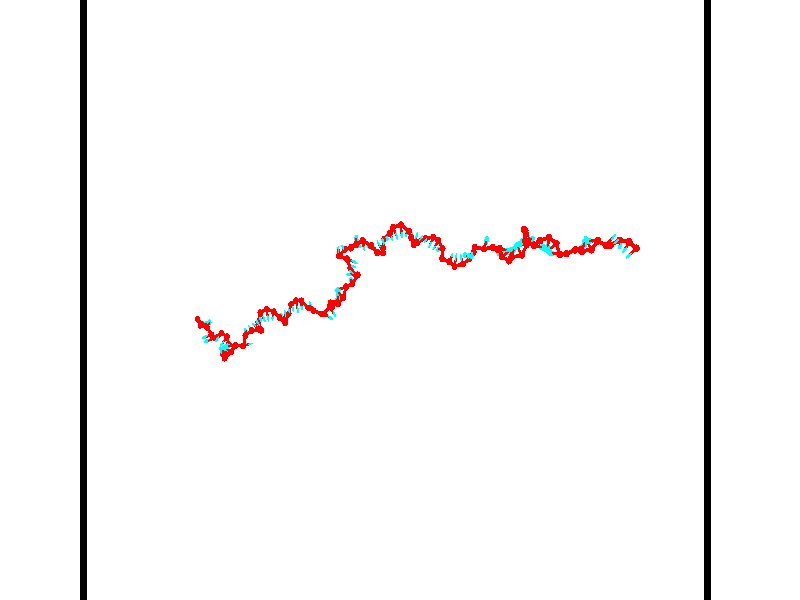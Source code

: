// switches for output
#declare DRAW_BASES = 1; // possible values are 0, 1; only relevant for DNA ribbons
#declare DRAW_BASES_TYPE = 3; // possible values are 1, 2, 3; only relevant for DNA ribbons
#declare DRAW_FOG = 0; // set to 1 to enable fog

#include "colors.inc"

#include "transforms.inc"
background { rgb <1, 1, 1>}

#default {
   normal{
       ripples 0.25
       frequency 0.20
       turbulence 0.2
       lambda 5
   }
	finish {
		phong 0.1
		phong_size 40.
	}
}

// original window dimensions: 1024x640


// camera settings

camera {
	sky <-0, 1, 0>
	up <-0, 1, 0>
	right 1.6 * <0.99995, 0, 0.00999983>
	location <54.4867, 55, 106.329>
	look_at <55, 55, 55.0001>
	direction <0.513302, 0, -51.3289>
	angle 67.0682
}


# declare cpy_camera_pos = <54.4867, 55, 106.329>;
# if (DRAW_FOG = 1)
fog {
	fog_type 2
	up vnormalize(cpy_camera_pos)
	color rgbt<1,1,1,0.3>
	distance 1e-5
	fog_alt 3e-3
	fog_offset 88
}
# end


// LIGHTS

# declare lum = 6;
global_settings {
	ambient_light rgb lum * <0.05, 0.05, 0.05>
	max_trace_level 15
}# declare cpy_direct_light_amount = 0.25;
light_source
{	1000 * <-0.98995, -1, 1.00995>,
	rgb lum * cpy_direct_light_amount
	parallel
}

light_source
{	1000 * <0.98995, 1, -1.00995>,
	rgb lum * cpy_direct_light_amount
	parallel
}

// strand 0

// nucleotide -1

// particle -1
sphere {
	<36.386395, 53.548603, 50.551243> 0.250000
	pigment { color rgbt <1,0,0,0> }
	no_shadow
}
cylinder {
	<36.613819, 53.335587, 50.300438>,  <36.750275, 53.207779, 50.149956>, 0.100000
	pigment { color rgbt <1,0,0,0> }
	no_shadow
}
cylinder {
	<36.613819, 53.335587, 50.300438>,  <36.386395, 53.548603, 50.551243>, 0.100000
	pigment { color rgbt <1,0,0,0> }
	no_shadow
}

// particle -1
sphere {
	<36.613819, 53.335587, 50.300438> 0.100000
	pigment { color rgbt <1,0,0,0> }
	no_shadow
}
sphere {
	0, 1
	scale<0.080000,0.200000,0.300000>
	matrix <0.778740, 0.102744, 0.618876,
		-0.265154, -0.840146, 0.473125,
		0.568557, -0.532539, -0.627013,
		36.784386, 53.175823, 50.112335>
	pigment { color rgbt <0,1,1,0> }
	no_shadow
}
cylinder {
	<36.781979, 53.062958, 50.926258>,  <36.386395, 53.548603, 50.551243>, 0.130000
	pigment { color rgbt <1,0,0,0> }
	no_shadow
}

// nucleotide -1

// particle -1
sphere {
	<36.781979, 53.062958, 50.926258> 0.250000
	pigment { color rgbt <1,0,0,0> }
	no_shadow
}
cylinder {
	<36.982845, 53.144714, 50.590149>,  <37.103367, 53.193768, 50.388485>, 0.100000
	pigment { color rgbt <1,0,0,0> }
	no_shadow
}
cylinder {
	<36.982845, 53.144714, 50.590149>,  <36.781979, 53.062958, 50.926258>, 0.100000
	pigment { color rgbt <1,0,0,0> }
	no_shadow
}

// particle -1
sphere {
	<36.982845, 53.144714, 50.590149> 0.100000
	pigment { color rgbt <1,0,0,0> }
	no_shadow
}
sphere {
	0, 1
	scale<0.080000,0.200000,0.300000>
	matrix <0.807263, 0.237621, 0.540243,
		0.310089, -0.949610, -0.045675,
		0.502166, 0.204395, -0.840268,
		37.133495, 53.206032, 50.338070>
	pigment { color rgbt <0,1,1,0> }
	no_shadow
}
cylinder {
	<37.460171, 52.904842, 51.148659>,  <36.781979, 53.062958, 50.926258>, 0.130000
	pigment { color rgbt <1,0,0,0> }
	no_shadow
}

// nucleotide -1

// particle -1
sphere {
	<37.460171, 52.904842, 51.148659> 0.250000
	pigment { color rgbt <1,0,0,0> }
	no_shadow
}
cylinder {
	<37.486900, 53.124443, 50.815399>,  <37.502937, 53.256203, 50.615444>, 0.100000
	pigment { color rgbt <1,0,0,0> }
	no_shadow
}
cylinder {
	<37.486900, 53.124443, 50.815399>,  <37.460171, 52.904842, 51.148659>, 0.100000
	pigment { color rgbt <1,0,0,0> }
	no_shadow
}

// particle -1
sphere {
	<37.486900, 53.124443, 50.815399> 0.100000
	pigment { color rgbt <1,0,0,0> }
	no_shadow
}
sphere {
	0, 1
	scale<0.080000,0.200000,0.300000>
	matrix <0.812928, 0.454194, 0.364493,
		0.578517, -0.701646, -0.415946,
		0.066824, 0.549000, -0.833147,
		37.506947, 53.289143, 50.565456>
	pigment { color rgbt <0,1,1,0> }
	no_shadow
}
cylinder {
	<37.713978, 52.345184, 50.684704>,  <37.460171, 52.904842, 51.148659>, 0.130000
	pigment { color rgbt <1,0,0,0> }
	no_shadow
}

// nucleotide -1

// particle -1
sphere {
	<37.713978, 52.345184, 50.684704> 0.250000
	pigment { color rgbt <1,0,0,0> }
	no_shadow
}
cylinder {
	<37.476173, 52.252407, 50.992668>,  <37.333492, 52.196739, 51.177444>, 0.100000
	pigment { color rgbt <1,0,0,0> }
	no_shadow
}
cylinder {
	<37.476173, 52.252407, 50.992668>,  <37.713978, 52.345184, 50.684704>, 0.100000
	pigment { color rgbt <1,0,0,0> }
	no_shadow
}

// particle -1
sphere {
	<37.476173, 52.252407, 50.992668> 0.100000
	pigment { color rgbt <1,0,0,0> }
	no_shadow
}
sphere {
	0, 1
	scale<0.080000,0.200000,0.300000>
	matrix <0.688757, -0.640990, 0.338740,
		0.414935, 0.731665, 0.540829,
		-0.594510, -0.231944, 0.769909,
		37.297821, 52.182823, 51.223640>
	pigment { color rgbt <0,1,1,0> }
	no_shadow
}
cylinder {
	<38.165260, 52.133587, 51.318378>,  <37.713978, 52.345184, 50.684704>, 0.130000
	pigment { color rgbt <1,0,0,0> }
	no_shadow
}

// nucleotide -1

// particle -1
sphere {
	<38.165260, 52.133587, 51.318378> 0.250000
	pigment { color rgbt <1,0,0,0> }
	no_shadow
}
cylinder {
	<37.797668, 51.990791, 51.385361>,  <37.577114, 51.905113, 51.425549>, 0.100000
	pigment { color rgbt <1,0,0,0> }
	no_shadow
}
cylinder {
	<37.797668, 51.990791, 51.385361>,  <38.165260, 52.133587, 51.318378>, 0.100000
	pigment { color rgbt <1,0,0,0> }
	no_shadow
}

// particle -1
sphere {
	<37.797668, 51.990791, 51.385361> 0.100000
	pigment { color rgbt <1,0,0,0> }
	no_shadow
}
sphere {
	0, 1
	scale<0.080000,0.200000,0.300000>
	matrix <0.380577, -0.691937, 0.613501,
		-0.103144, 0.627523, 0.771736,
		-0.918979, -0.356984, 0.167451,
		37.521976, 51.883698, 51.435596>
	pigment { color rgbt <0,1,1,0> }
	no_shadow
}
cylinder {
	<38.804695, 52.485107, 51.264141>,  <38.165260, 52.133587, 51.318378>, 0.130000
	pigment { color rgbt <1,0,0,0> }
	no_shadow
}

// nucleotide -1

// particle -1
sphere {
	<38.804695, 52.485107, 51.264141> 0.250000
	pigment { color rgbt <1,0,0,0> }
	no_shadow
}
cylinder {
	<38.664875, 52.242905, 51.550125>,  <38.580982, 52.097584, 51.721718>, 0.100000
	pigment { color rgbt <1,0,0,0> }
	no_shadow
}
cylinder {
	<38.664875, 52.242905, 51.550125>,  <38.804695, 52.485107, 51.264141>, 0.100000
	pigment { color rgbt <1,0,0,0> }
	no_shadow
}

// particle -1
sphere {
	<38.664875, 52.242905, 51.550125> 0.100000
	pigment { color rgbt <1,0,0,0> }
	no_shadow
}
sphere {
	0, 1
	scale<0.080000,0.200000,0.300000>
	matrix <0.815736, -0.572048, -0.085646,
		0.460853, 0.553284, 0.693895,
		-0.349555, -0.605506, 0.714964,
		38.560009, 52.061253, 51.764614>
	pigment { color rgbt <0,1,1,0> }
	no_shadow
}
cylinder {
	<39.454327, 52.250580, 51.797993>,  <38.804695, 52.485107, 51.264141>, 0.130000
	pigment { color rgbt <1,0,0,0> }
	no_shadow
}

// nucleotide -1

// particle -1
sphere {
	<39.454327, 52.250580, 51.797993> 0.250000
	pigment { color rgbt <1,0,0,0> }
	no_shadow
}
cylinder {
	<39.187309, 51.965332, 51.712341>,  <39.027100, 51.794182, 51.660950>, 0.100000
	pigment { color rgbt <1,0,0,0> }
	no_shadow
}
cylinder {
	<39.187309, 51.965332, 51.712341>,  <39.454327, 52.250580, 51.797993>, 0.100000
	pigment { color rgbt <1,0,0,0> }
	no_shadow
}

// particle -1
sphere {
	<39.187309, 51.965332, 51.712341> 0.100000
	pigment { color rgbt <1,0,0,0> }
	no_shadow
}
sphere {
	0, 1
	scale<0.080000,0.200000,0.300000>
	matrix <0.736981, -0.673786, -0.053583,
		-0.106066, -0.193578, 0.975335,
		-0.667540, -0.713120, -0.214129,
		38.987049, 51.751396, 51.648102>
	pigment { color rgbt <0,1,1,0> }
	no_shadow
}
cylinder {
	<39.722290, 51.707085, 52.250755>,  <39.454327, 52.250580, 51.797993>, 0.130000
	pigment { color rgbt <1,0,0,0> }
	no_shadow
}

// nucleotide -1

// particle -1
sphere {
	<39.722290, 51.707085, 52.250755> 0.250000
	pigment { color rgbt <1,0,0,0> }
	no_shadow
}
cylinder {
	<39.492718, 51.577393, 51.949963>,  <39.354973, 51.499577, 51.769485>, 0.100000
	pigment { color rgbt <1,0,0,0> }
	no_shadow
}
cylinder {
	<39.492718, 51.577393, 51.949963>,  <39.722290, 51.707085, 52.250755>, 0.100000
	pigment { color rgbt <1,0,0,0> }
	no_shadow
}

// particle -1
sphere {
	<39.492718, 51.577393, 51.949963> 0.100000
	pigment { color rgbt <1,0,0,0> }
	no_shadow
}
sphere {
	0, 1
	scale<0.080000,0.200000,0.300000>
	matrix <0.600325, -0.791142, -0.117063,
		-0.556967, -0.518618, 0.648708,
		-0.573932, -0.324235, -0.751980,
		39.320538, 51.480122, 51.724369>
	pigment { color rgbt <0,1,1,0> }
	no_shadow
}
cylinder {
	<39.219933, 50.979080, 52.297100>,  <39.722290, 51.707085, 52.250755>, 0.130000
	pigment { color rgbt <1,0,0,0> }
	no_shadow
}

// nucleotide -1

// particle -1
sphere {
	<39.219933, 50.979080, 52.297100> 0.250000
	pigment { color rgbt <1,0,0,0> }
	no_shadow
}
cylinder {
	<39.409634, 51.079823, 51.959663>,  <39.523453, 51.140270, 51.757202>, 0.100000
	pigment { color rgbt <1,0,0,0> }
	no_shadow
}
cylinder {
	<39.409634, 51.079823, 51.959663>,  <39.219933, 50.979080, 52.297100>, 0.100000
	pigment { color rgbt <1,0,0,0> }
	no_shadow
}

// particle -1
sphere {
	<39.409634, 51.079823, 51.959663> 0.100000
	pigment { color rgbt <1,0,0,0> }
	no_shadow
}
sphere {
	0, 1
	scale<0.080000,0.200000,0.300000>
	matrix <0.598083, -0.795323, 0.098781,
		-0.646053, -0.551388, -0.527814,
		0.474249, 0.251859, -0.843597,
		39.551907, 51.155380, 51.706585>
	pigment { color rgbt <0,1,1,0> }
	no_shadow
}
cylinder {
	<39.527363, 50.711575, 52.827496>,  <39.219933, 50.979080, 52.297100>, 0.130000
	pigment { color rgbt <1,0,0,0> }
	no_shadow
}

// nucleotide -1

// particle -1
sphere {
	<39.527363, 50.711575, 52.827496> 0.250000
	pigment { color rgbt <1,0,0,0> }
	no_shadow
}
cylinder {
	<39.393219, 51.065006, 52.958233>,  <39.312733, 51.277065, 53.036674>, 0.100000
	pigment { color rgbt <1,0,0,0> }
	no_shadow
}
cylinder {
	<39.393219, 51.065006, 52.958233>,  <39.527363, 50.711575, 52.827496>, 0.100000
	pigment { color rgbt <1,0,0,0> }
	no_shadow
}

// particle -1
sphere {
	<39.393219, 51.065006, 52.958233> 0.100000
	pigment { color rgbt <1,0,0,0> }
	no_shadow
}
sphere {
	0, 1
	scale<0.080000,0.200000,0.300000>
	matrix <0.877984, 0.167334, 0.448491,
		0.341585, 0.437365, -0.831884,
		-0.335357, 0.883578, 0.326841,
		39.292610, 51.330078, 53.056286>
	pigment { color rgbt <0,1,1,0> }
	no_shadow
}
cylinder {
	<40.123138, 51.189205, 52.809036>,  <39.527363, 50.711575, 52.827496>, 0.130000
	pigment { color rgbt <1,0,0,0> }
	no_shadow
}

// nucleotide -1

// particle -1
sphere {
	<40.123138, 51.189205, 52.809036> 0.250000
	pigment { color rgbt <1,0,0,0> }
	no_shadow
}
cylinder {
	<39.862247, 51.363983, 53.056805>,  <39.705711, 51.468849, 53.205463>, 0.100000
	pigment { color rgbt <1,0,0,0> }
	no_shadow
}
cylinder {
	<39.862247, 51.363983, 53.056805>,  <40.123138, 51.189205, 52.809036>, 0.100000
	pigment { color rgbt <1,0,0,0> }
	no_shadow
}

// particle -1
sphere {
	<39.862247, 51.363983, 53.056805> 0.100000
	pigment { color rgbt <1,0,0,0> }
	no_shadow
}
sphere {
	0, 1
	scale<0.080000,0.200000,0.300000>
	matrix <0.747375, 0.234186, 0.621762,
		0.126619, 0.868466, -0.479306,
		-0.652226, 0.436948, 0.619417,
		39.666580, 51.495068, 53.242630>
	pigment { color rgbt <0,1,1,0> }
	no_shadow
}
cylinder {
	<40.576717, 51.667747, 53.165146>,  <40.123138, 51.189205, 52.809036>, 0.130000
	pigment { color rgbt <1,0,0,0> }
	no_shadow
}

// nucleotide -1

// particle -1
sphere {
	<40.576717, 51.667747, 53.165146> 0.250000
	pigment { color rgbt <1,0,0,0> }
	no_shadow
}
cylinder {
	<40.220707, 51.657738, 53.347237>,  <40.007099, 51.651733, 53.456490>, 0.100000
	pigment { color rgbt <1,0,0,0> }
	no_shadow
}
cylinder {
	<40.220707, 51.657738, 53.347237>,  <40.576717, 51.667747, 53.165146>, 0.100000
	pigment { color rgbt <1,0,0,0> }
	no_shadow
}

// particle -1
sphere {
	<40.220707, 51.657738, 53.347237> 0.100000
	pigment { color rgbt <1,0,0,0> }
	no_shadow
}
sphere {
	0, 1
	scale<0.080000,0.200000,0.300000>
	matrix <0.408479, 0.399692, 0.820604,
		-0.202480, 0.916308, -0.345516,
		-0.890026, -0.025020, 0.455222,
		39.953697, 51.650230, 53.483803>
	pigment { color rgbt <0,1,1,0> }
	no_shadow
}
cylinder {
	<41.305290, 51.651279, 53.341587>,  <40.576717, 51.667747, 53.165146>, 0.130000
	pigment { color rgbt <1,0,0,0> }
	no_shadow
}

// nucleotide -1

// particle -1
sphere {
	<41.305290, 51.651279, 53.341587> 0.250000
	pigment { color rgbt <1,0,0,0> }
	no_shadow
}
cylinder {
	<41.555382, 51.716434, 53.036285>,  <41.705437, 51.755527, 52.853104>, 0.100000
	pigment { color rgbt <1,0,0,0> }
	no_shadow
}
cylinder {
	<41.555382, 51.716434, 53.036285>,  <41.305290, 51.651279, 53.341587>, 0.100000
	pigment { color rgbt <1,0,0,0> }
	no_shadow
}

// particle -1
sphere {
	<41.555382, 51.716434, 53.036285> 0.100000
	pigment { color rgbt <1,0,0,0> }
	no_shadow
}
sphere {
	0, 1
	scale<0.080000,0.200000,0.300000>
	matrix <-0.179079, 0.981826, 0.062843,
		0.759618, 0.097391, 0.643037,
		0.625229, 0.162891, -0.763252,
		41.742950, 51.765301, 52.807308>
	pigment { color rgbt <0,1,1,0> }
	no_shadow
}
cylinder {
	<41.473217, 52.394066, 53.319775>,  <41.305290, 51.651279, 53.341587>, 0.130000
	pigment { color rgbt <1,0,0,0> }
	no_shadow
}

// nucleotide -1

// particle -1
sphere {
	<41.473217, 52.394066, 53.319775> 0.250000
	pigment { color rgbt <1,0,0,0> }
	no_shadow
}
cylinder {
	<41.413017, 52.583675, 52.972752>,  <41.376896, 52.697441, 52.764538>, 0.100000
	pigment { color rgbt <1,0,0,0> }
	no_shadow
}
cylinder {
	<41.413017, 52.583675, 52.972752>,  <41.473217, 52.394066, 53.319775>, 0.100000
	pigment { color rgbt <1,0,0,0> }
	no_shadow
}

// particle -1
sphere {
	<41.413017, 52.583675, 52.972752> 0.100000
	pigment { color rgbt <1,0,0,0> }
	no_shadow
}
sphere {
	0, 1
	scale<0.080000,0.200000,0.300000>
	matrix <0.750079, 0.626400, 0.212140,
		0.643995, -0.618806, -0.449832,
		-0.150501, 0.474027, -0.867553,
		41.367867, 52.725883, 52.712486>
	pigment { color rgbt <0,1,1,0> }
	no_shadow
}
cylinder {
	<42.012646, 52.773193, 53.321507>,  <41.473217, 52.394066, 53.319775>, 0.130000
	pigment { color rgbt <1,0,0,0> }
	no_shadow
}

// nucleotide -1

// particle -1
sphere {
	<42.012646, 52.773193, 53.321507> 0.250000
	pigment { color rgbt <1,0,0,0> }
	no_shadow
}
cylinder {
	<41.841488, 52.880981, 52.976418>,  <41.738792, 52.945656, 52.769363>, 0.100000
	pigment { color rgbt <1,0,0,0> }
	no_shadow
}
cylinder {
	<41.841488, 52.880981, 52.976418>,  <42.012646, 52.773193, 53.321507>, 0.100000
	pigment { color rgbt <1,0,0,0> }
	no_shadow
}

// particle -1
sphere {
	<41.841488, 52.880981, 52.976418> 0.100000
	pigment { color rgbt <1,0,0,0> }
	no_shadow
}
sphere {
	0, 1
	scale<0.080000,0.200000,0.300000>
	matrix <0.752657, 0.634715, -0.175055,
		0.500410, -0.724239, -0.474414,
		-0.427899, 0.269472, -0.862721,
		41.713120, 52.961823, 52.717602>
	pigment { color rgbt <0,1,1,0> }
	no_shadow
}
cylinder {
	<42.669533, 52.795410, 52.898048>,  <42.012646, 52.773193, 53.321507>, 0.130000
	pigment { color rgbt <1,0,0,0> }
	no_shadow
}

// nucleotide -1

// particle -1
sphere {
	<42.669533, 52.795410, 52.898048> 0.250000
	pigment { color rgbt <1,0,0,0> }
	no_shadow
}
cylinder {
	<42.347584, 52.998425, 52.775024>,  <42.154415, 53.120232, 52.701210>, 0.100000
	pigment { color rgbt <1,0,0,0> }
	no_shadow
}
cylinder {
	<42.347584, 52.998425, 52.775024>,  <42.669533, 52.795410, 52.898048>, 0.100000
	pigment { color rgbt <1,0,0,0> }
	no_shadow
}

// particle -1
sphere {
	<42.347584, 52.998425, 52.775024> 0.100000
	pigment { color rgbt <1,0,0,0> }
	no_shadow
}
sphere {
	0, 1
	scale<0.080000,0.200000,0.300000>
	matrix <0.587584, 0.754230, -0.293056,
		0.083233, -0.416588, -0.905277,
		-0.804871, 0.507535, -0.307557,
		42.106121, 53.150684, 52.682758>
	pigment { color rgbt <0,1,1,0> }
	no_shadow
}
cylinder {
	<42.626091, 52.737232, 52.177101>,  <42.669533, 52.795410, 52.898048>, 0.130000
	pigment { color rgbt <1,0,0,0> }
	no_shadow
}

// nucleotide -1

// particle -1
sphere {
	<42.626091, 52.737232, 52.177101> 0.250000
	pigment { color rgbt <1,0,0,0> }
	no_shadow
}
cylinder {
	<42.467690, 53.065216, 52.342434>,  <42.372650, 53.262009, 52.441635>, 0.100000
	pigment { color rgbt <1,0,0,0> }
	no_shadow
}
cylinder {
	<42.467690, 53.065216, 52.342434>,  <42.626091, 52.737232, 52.177101>, 0.100000
	pigment { color rgbt <1,0,0,0> }
	no_shadow
}

// particle -1
sphere {
	<42.467690, 53.065216, 52.342434> 0.100000
	pigment { color rgbt <1,0,0,0> }
	no_shadow
}
sphere {
	0, 1
	scale<0.080000,0.200000,0.300000>
	matrix <0.653307, 0.567899, -0.500680,
		-0.645270, 0.071763, -0.760576,
		-0.396000, 0.819964, 0.413332,
		42.348888, 53.311207, 52.466434>
	pigment { color rgbt <0,1,1,0> }
	no_shadow
}
cylinder {
	<42.236870, 53.333828, 51.739815>,  <42.626091, 52.737232, 52.177101>, 0.130000
	pigment { color rgbt <1,0,0,0> }
	no_shadow
}

// nucleotide -1

// particle -1
sphere {
	<42.236870, 53.333828, 51.739815> 0.250000
	pigment { color rgbt <1,0,0,0> }
	no_shadow
}
cylinder {
	<42.430344, 53.455898, 52.067940>,  <42.546429, 53.529140, 52.264816>, 0.100000
	pigment { color rgbt <1,0,0,0> }
	no_shadow
}
cylinder {
	<42.430344, 53.455898, 52.067940>,  <42.236870, 53.333828, 51.739815>, 0.100000
	pigment { color rgbt <1,0,0,0> }
	no_shadow
}

// particle -1
sphere {
	<42.430344, 53.455898, 52.067940> 0.100000
	pigment { color rgbt <1,0,0,0> }
	no_shadow
}
sphere {
	0, 1
	scale<0.080000,0.200000,0.300000>
	matrix <0.739936, 0.358028, -0.569482,
		-0.467486, 0.882432, -0.052635,
		0.483685, 0.305171, 0.820317,
		42.575451, 53.547451, 52.314034>
	pigment { color rgbt <0,1,1,0> }
	no_shadow
}
cylinder {
	<42.419247, 54.050114, 51.696194>,  <42.236870, 53.333828, 51.739815>, 0.130000
	pigment { color rgbt <1,0,0,0> }
	no_shadow
}

// nucleotide -1

// particle -1
sphere {
	<42.419247, 54.050114, 51.696194> 0.250000
	pigment { color rgbt <1,0,0,0> }
	no_shadow
}
cylinder {
	<42.641476, 53.782314, 51.893417>,  <42.774815, 53.621635, 52.011753>, 0.100000
	pigment { color rgbt <1,0,0,0> }
	no_shadow
}
cylinder {
	<42.641476, 53.782314, 51.893417>,  <42.419247, 54.050114, 51.696194>, 0.100000
	pigment { color rgbt <1,0,0,0> }
	no_shadow
}

// particle -1
sphere {
	<42.641476, 53.782314, 51.893417> 0.100000
	pigment { color rgbt <1,0,0,0> }
	no_shadow
}
sphere {
	0, 1
	scale<0.080000,0.200000,0.300000>
	matrix <0.785684, 0.228657, -0.574819,
		0.272096, 0.706747, 0.653049,
		0.555576, -0.669496, 0.493063,
		42.808147, 53.581467, 52.041336>
	pigment { color rgbt <0,1,1,0> }
	no_shadow
}
cylinder {
	<43.056786, 54.320492, 52.067886>,  <42.419247, 54.050114, 51.696194>, 0.130000
	pigment { color rgbt <1,0,0,0> }
	no_shadow
}

// nucleotide -1

// particle -1
sphere {
	<43.056786, 54.320492, 52.067886> 0.250000
	pigment { color rgbt <1,0,0,0> }
	no_shadow
}
cylinder {
	<43.104752, 53.940922, 51.951164>,  <43.133533, 53.713181, 51.881130>, 0.100000
	pigment { color rgbt <1,0,0,0> }
	no_shadow
}
cylinder {
	<43.104752, 53.940922, 51.951164>,  <43.056786, 54.320492, 52.067886>, 0.100000
	pigment { color rgbt <1,0,0,0> }
	no_shadow
}

// particle -1
sphere {
	<43.104752, 53.940922, 51.951164> 0.100000
	pigment { color rgbt <1,0,0,0> }
	no_shadow
}
sphere {
	0, 1
	scale<0.080000,0.200000,0.300000>
	matrix <0.832664, 0.256200, -0.490951,
		0.540639, -0.184106, 0.820862,
		0.119918, -0.948929, -0.291810,
		43.140728, 53.656242, 51.863621>
	pigment { color rgbt <0,1,1,0> }
	no_shadow
}
cylinder {
	<43.720730, 54.139278, 52.165161>,  <43.056786, 54.320492, 52.067886>, 0.130000
	pigment { color rgbt <1,0,0,0> }
	no_shadow
}

// nucleotide -1

// particle -1
sphere {
	<43.720730, 54.139278, 52.165161> 0.250000
	pigment { color rgbt <1,0,0,0> }
	no_shadow
}
cylinder {
	<43.603001, 53.873646, 51.890244>,  <43.532364, 53.714268, 51.725292>, 0.100000
	pigment { color rgbt <1,0,0,0> }
	no_shadow
}
cylinder {
	<43.603001, 53.873646, 51.890244>,  <43.720730, 54.139278, 52.165161>, 0.100000
	pigment { color rgbt <1,0,0,0> }
	no_shadow
}

// particle -1
sphere {
	<43.603001, 53.873646, 51.890244> 0.100000
	pigment { color rgbt <1,0,0,0> }
	no_shadow
}
sphere {
	0, 1
	scale<0.080000,0.200000,0.300000>
	matrix <0.891441, 0.068493, -0.447931,
		0.344537, -0.744518, 0.571828,
		-0.294327, -0.664079, -0.687292,
		43.514702, 53.674423, 51.684055>
	pigment { color rgbt <0,1,1,0> }
	no_shadow
}
cylinder {
	<44.258736, 53.675983, 52.144505>,  <43.720730, 54.139278, 52.165161>, 0.130000
	pigment { color rgbt <1,0,0,0> }
	no_shadow
}

// nucleotide -1

// particle -1
sphere {
	<44.258736, 53.675983, 52.144505> 0.250000
	pigment { color rgbt <1,0,0,0> }
	no_shadow
}
cylinder {
	<44.075199, 53.717068, 51.791481>,  <43.965076, 53.741718, 51.579666>, 0.100000
	pigment { color rgbt <1,0,0,0> }
	no_shadow
}
cylinder {
	<44.075199, 53.717068, 51.791481>,  <44.258736, 53.675983, 52.144505>, 0.100000
	pigment { color rgbt <1,0,0,0> }
	no_shadow
}

// particle -1
sphere {
	<44.075199, 53.717068, 51.791481> 0.100000
	pigment { color rgbt <1,0,0,0> }
	no_shadow
}
sphere {
	0, 1
	scale<0.080000,0.200000,0.300000>
	matrix <0.882052, 0.172287, -0.438522,
		0.107011, -0.979677, -0.169653,
		-0.458838, 0.102716, -0.882562,
		43.937546, 53.747883, 51.526711>
	pigment { color rgbt <0,1,1,0> }
	no_shadow
}
cylinder {
	<44.642086, 53.274330, 51.669617>,  <44.258736, 53.675983, 52.144505>, 0.130000
	pigment { color rgbt <1,0,0,0> }
	no_shadow
}

// nucleotide -1

// particle -1
sphere {
	<44.642086, 53.274330, 51.669617> 0.250000
	pigment { color rgbt <1,0,0,0> }
	no_shadow
}
cylinder {
	<44.449444, 53.576904, 51.492592>,  <44.333858, 53.758450, 51.386375>, 0.100000
	pigment { color rgbt <1,0,0,0> }
	no_shadow
}
cylinder {
	<44.449444, 53.576904, 51.492592>,  <44.642086, 53.274330, 51.669617>, 0.100000
	pigment { color rgbt <1,0,0,0> }
	no_shadow
}

// particle -1
sphere {
	<44.449444, 53.576904, 51.492592> 0.100000
	pigment { color rgbt <1,0,0,0> }
	no_shadow
}
sphere {
	0, 1
	scale<0.080000,0.200000,0.300000>
	matrix <0.857456, 0.302312, -0.416386,
		-0.181177, -0.580011, -0.794205,
		-0.481606, 0.756435, -0.442562,
		44.304962, 53.803833, 51.359821>
	pigment { color rgbt <0,1,1,0> }
	no_shadow
}
cylinder {
	<44.560837, 53.388927, 50.943516>,  <44.642086, 53.274330, 51.669617>, 0.130000
	pigment { color rgbt <1,0,0,0> }
	no_shadow
}

// nucleotide -1

// particle -1
sphere {
	<44.560837, 53.388927, 50.943516> 0.250000
	pigment { color rgbt <1,0,0,0> }
	no_shadow
}
cylinder {
	<44.569786, 53.734100, 51.145447>,  <44.575153, 53.941204, 51.266605>, 0.100000
	pigment { color rgbt <1,0,0,0> }
	no_shadow
}
cylinder {
	<44.569786, 53.734100, 51.145447>,  <44.560837, 53.388927, 50.943516>, 0.100000
	pigment { color rgbt <1,0,0,0> }
	no_shadow
}

// particle -1
sphere {
	<44.569786, 53.734100, 51.145447> 0.100000
	pigment { color rgbt <1,0,0,0> }
	no_shadow
}
sphere {
	0, 1
	scale<0.080000,0.200000,0.300000>
	matrix <0.810922, 0.279670, -0.513994,
		-0.584726, 0.420873, -0.693514,
		0.022372, 0.862932, 0.504825,
		44.576496, 53.992981, 51.296894>
	pigment { color rgbt <0,1,1,0> }
	no_shadow
}
cylinder {
	<44.771091, 53.948273, 50.488304>,  <44.560837, 53.388927, 50.943516>, 0.130000
	pigment { color rgbt <1,0,0,0> }
	no_shadow
}

// nucleotide -1

// particle -1
sphere {
	<44.771091, 53.948273, 50.488304> 0.250000
	pigment { color rgbt <1,0,0,0> }
	no_shadow
}
cylinder {
	<44.860825, 54.074173, 50.857216>,  <44.914665, 54.149715, 51.078564>, 0.100000
	pigment { color rgbt <1,0,0,0> }
	no_shadow
}
cylinder {
	<44.860825, 54.074173, 50.857216>,  <44.771091, 53.948273, 50.488304>, 0.100000
	pigment { color rgbt <1,0,0,0> }
	no_shadow
}

// particle -1
sphere {
	<44.860825, 54.074173, 50.857216> 0.100000
	pigment { color rgbt <1,0,0,0> }
	no_shadow
}
sphere {
	0, 1
	scale<0.080000,0.200000,0.300000>
	matrix <0.861396, 0.378517, -0.338706,
		-0.455708, 0.870434, -0.186212,
		0.224337, 0.314753, 0.922282,
		44.928127, 54.168598, 51.133900>
	pigment { color rgbt <0,1,1,0> }
	no_shadow
}
cylinder {
	<44.973125, 54.656326, 50.489330>,  <44.771091, 53.948273, 50.488304>, 0.130000
	pigment { color rgbt <1,0,0,0> }
	no_shadow
}

// nucleotide -1

// particle -1
sphere {
	<44.973125, 54.656326, 50.489330> 0.250000
	pigment { color rgbt <1,0,0,0> }
	no_shadow
}
cylinder {
	<45.138100, 54.453102, 50.791794>,  <45.237083, 54.331165, 50.973270>, 0.100000
	pigment { color rgbt <1,0,0,0> }
	no_shadow
}
cylinder {
	<45.138100, 54.453102, 50.791794>,  <44.973125, 54.656326, 50.489330>, 0.100000
	pigment { color rgbt <1,0,0,0> }
	no_shadow
}

// particle -1
sphere {
	<45.138100, 54.453102, 50.791794> 0.100000
	pigment { color rgbt <1,0,0,0> }
	no_shadow
}
sphere {
	0, 1
	scale<0.080000,0.200000,0.300000>
	matrix <0.910911, 0.219324, -0.349482,
		0.011716, 0.832929, 0.553257,
		0.412436, -0.508062, 0.756154,
		45.261829, 54.300682, 51.018639>
	pigment { color rgbt <0,1,1,0> }
	no_shadow
}
cylinder {
	<45.502945, 54.961567, 50.894619>,  <44.973125, 54.656326, 50.489330>, 0.130000
	pigment { color rgbt <1,0,0,0> }
	no_shadow
}

// nucleotide -1

// particle -1
sphere {
	<45.502945, 54.961567, 50.894619> 0.250000
	pigment { color rgbt <1,0,0,0> }
	no_shadow
}
cylinder {
	<45.593464, 54.572239, 50.909767>,  <45.647778, 54.338642, 50.918858>, 0.100000
	pigment { color rgbt <1,0,0,0> }
	no_shadow
}
cylinder {
	<45.593464, 54.572239, 50.909767>,  <45.502945, 54.961567, 50.894619>, 0.100000
	pigment { color rgbt <1,0,0,0> }
	no_shadow
}

// particle -1
sphere {
	<45.593464, 54.572239, 50.909767> 0.100000
	pigment { color rgbt <1,0,0,0> }
	no_shadow
}
sphere {
	0, 1
	scale<0.080000,0.200000,0.300000>
	matrix <0.848271, 0.177816, -0.498818,
		0.478775, 0.145008, 0.865879,
		0.226300, -0.973321, 0.037872,
		45.661354, 54.280243, 50.921127>
	pigment { color rgbt <0,1,1,0> }
	no_shadow
}
cylinder {
	<46.056236, 54.948742, 51.249115>,  <45.502945, 54.961567, 50.894619>, 0.130000
	pigment { color rgbt <1,0,0,0> }
	no_shadow
}

// nucleotide -1

// particle -1
sphere {
	<46.056236, 54.948742, 51.249115> 0.250000
	pigment { color rgbt <1,0,0,0> }
	no_shadow
}
cylinder {
	<46.023563, 54.666218, 50.967846>,  <46.003960, 54.496704, 50.799084>, 0.100000
	pigment { color rgbt <1,0,0,0> }
	no_shadow
}
cylinder {
	<46.023563, 54.666218, 50.967846>,  <46.056236, 54.948742, 51.249115>, 0.100000
	pigment { color rgbt <1,0,0,0> }
	no_shadow
}

// particle -1
sphere {
	<46.023563, 54.666218, 50.967846> 0.100000
	pigment { color rgbt <1,0,0,0> }
	no_shadow
}
sphere {
	0, 1
	scale<0.080000,0.200000,0.300000>
	matrix <0.835653, 0.335958, -0.434529,
		0.543149, -0.623107, 0.562785,
		-0.081686, -0.706308, -0.703176,
		45.999058, 54.454327, 50.756893>
	pigment { color rgbt <0,1,1,0> }
	no_shadow
}
cylinder {
	<46.650120, 54.409382, 51.152523>,  <46.056236, 54.948742, 51.249115>, 0.130000
	pigment { color rgbt <1,0,0,0> }
	no_shadow
}

// nucleotide -1

// particle -1
sphere {
	<46.650120, 54.409382, 51.152523> 0.250000
	pigment { color rgbt <1,0,0,0> }
	no_shadow
}
cylinder {
	<46.472729, 54.471119, 50.799366>,  <46.366295, 54.508163, 50.587471>, 0.100000
	pigment { color rgbt <1,0,0,0> }
	no_shadow
}
cylinder {
	<46.472729, 54.471119, 50.799366>,  <46.650120, 54.409382, 51.152523>, 0.100000
	pigment { color rgbt <1,0,0,0> }
	no_shadow
}

// particle -1
sphere {
	<46.472729, 54.471119, 50.799366> 0.100000
	pigment { color rgbt <1,0,0,0> }
	no_shadow
}
sphere {
	0, 1
	scale<0.080000,0.200000,0.300000>
	matrix <0.884779, 0.232712, -0.403746,
		0.143144, -0.960220, -0.239765,
		-0.443481, 0.154345, -0.882894,
		46.339684, 54.517422, 50.534496>
	pigment { color rgbt <0,1,1,0> }
	no_shadow
}
cylinder {
	<47.099899, 54.187485, 50.757744>,  <46.650120, 54.409382, 51.152523>, 0.130000
	pigment { color rgbt <1,0,0,0> }
	no_shadow
}

// nucleotide -1

// particle -1
sphere {
	<47.099899, 54.187485, 50.757744> 0.250000
	pigment { color rgbt <1,0,0,0> }
	no_shadow
}
cylinder {
	<46.897541, 54.448627, 50.532234>,  <46.776127, 54.605312, 50.396927>, 0.100000
	pigment { color rgbt <1,0,0,0> }
	no_shadow
}
cylinder {
	<46.897541, 54.448627, 50.532234>,  <47.099899, 54.187485, 50.757744>, 0.100000
	pigment { color rgbt <1,0,0,0> }
	no_shadow
}

// particle -1
sphere {
	<46.897541, 54.448627, 50.532234> 0.100000
	pigment { color rgbt <1,0,0,0> }
	no_shadow
}
sphere {
	0, 1
	scale<0.080000,0.200000,0.300000>
	matrix <0.837113, 0.213894, -0.503479,
		-0.208114, -0.726651, -0.654726,
		-0.505896, 0.652861, -0.563775,
		46.745773, 54.644485, 50.363102>
	pigment { color rgbt <0,1,1,0> }
	no_shadow
}
cylinder {
	<47.844364, 53.909107, 50.573925>,  <47.099899, 54.187485, 50.757744>, 0.130000
	pigment { color rgbt <1,0,0,0> }
	no_shadow
}

// nucleotide -1

// particle -1
sphere {
	<47.844364, 53.909107, 50.573925> 0.250000
	pigment { color rgbt <1,0,0,0> }
	no_shadow
}
cylinder {
	<48.090725, 53.845352, 50.265312>,  <48.238541, 53.807098, 50.080143>, 0.100000
	pigment { color rgbt <1,0,0,0> }
	no_shadow
}
cylinder {
	<48.090725, 53.845352, 50.265312>,  <47.844364, 53.909107, 50.573925>, 0.100000
	pigment { color rgbt <1,0,0,0> }
	no_shadow
}

// particle -1
sphere {
	<48.090725, 53.845352, 50.265312> 0.100000
	pigment { color rgbt <1,0,0,0> }
	no_shadow
}
sphere {
	0, 1
	scale<0.080000,0.200000,0.300000>
	matrix <-0.510200, -0.826912, -0.236457,
		-0.600305, 0.539271, -0.590610,
		0.615897, -0.159383, -0.771536,
		48.275494, 53.797539, 50.033852>
	pigment { color rgbt <0,1,1,0> }
	no_shadow
}
cylinder {
	<48.150043, 53.962883, 51.364845>,  <47.844364, 53.909107, 50.573925>, 0.130000
	pigment { color rgbt <1,0,0,0> }
	no_shadow
}

// nucleotide -1

// particle -1
sphere {
	<48.150043, 53.962883, 51.364845> 0.250000
	pigment { color rgbt <1,0,0,0> }
	no_shadow
}
cylinder {
	<48.480946, 53.781193, 51.497101>,  <48.679485, 53.672176, 51.576454>, 0.100000
	pigment { color rgbt <1,0,0,0> }
	no_shadow
}
cylinder {
	<48.480946, 53.781193, 51.497101>,  <48.150043, 53.962883, 51.364845>, 0.100000
	pigment { color rgbt <1,0,0,0> }
	no_shadow
}

// particle -1
sphere {
	<48.480946, 53.781193, 51.497101> 0.100000
	pigment { color rgbt <1,0,0,0> }
	no_shadow
}
sphere {
	0, 1
	scale<0.080000,0.200000,0.300000>
	matrix <0.561730, 0.679505, -0.471945,
		-0.010301, 0.576150, 0.817279,
		0.827256, -0.454229, 0.330641,
		48.729122, 53.644924, 51.596294>
	pigment { color rgbt <0,1,1,0> }
	no_shadow
}
cylinder {
	<48.624100, 54.477894, 51.489441>,  <48.150043, 53.962883, 51.364845>, 0.130000
	pigment { color rgbt <1,0,0,0> }
	no_shadow
}

// nucleotide -1

// particle -1
sphere {
	<48.624100, 54.477894, 51.489441> 0.250000
	pigment { color rgbt <1,0,0,0> }
	no_shadow
}
cylinder {
	<48.871677, 54.164024, 51.475578>,  <49.020222, 53.975704, 51.467262>, 0.100000
	pigment { color rgbt <1,0,0,0> }
	no_shadow
}
cylinder {
	<48.871677, 54.164024, 51.475578>,  <48.624100, 54.477894, 51.489441>, 0.100000
	pigment { color rgbt <1,0,0,0> }
	no_shadow
}

// particle -1
sphere {
	<48.871677, 54.164024, 51.475578> 0.100000
	pigment { color rgbt <1,0,0,0> }
	no_shadow
}
sphere {
	0, 1
	scale<0.080000,0.200000,0.300000>
	matrix <0.678427, 0.556326, -0.479832,
		0.395791, 0.273477, 0.876676,
		0.618940, -0.784673, -0.034654,
		49.057358, 53.928623, 51.465183>
	pigment { color rgbt <0,1,1,0> }
	no_shadow
}
cylinder {
	<48.968575, 54.485229, 52.166916>,  <48.624100, 54.477894, 51.489441>, 0.130000
	pigment { color rgbt <1,0,0,0> }
	no_shadow
}

// nucleotide -1

// particle -1
sphere {
	<48.968575, 54.485229, 52.166916> 0.250000
	pigment { color rgbt <1,0,0,0> }
	no_shadow
}
cylinder {
	<49.175144, 54.826424, 52.197189>,  <49.299088, 55.031139, 52.215355>, 0.100000
	pigment { color rgbt <1,0,0,0> }
	no_shadow
}
cylinder {
	<49.175144, 54.826424, 52.197189>,  <48.968575, 54.485229, 52.166916>, 0.100000
	pigment { color rgbt <1,0,0,0> }
	no_shadow
}

// particle -1
sphere {
	<49.175144, 54.826424, 52.197189> 0.100000
	pigment { color rgbt <1,0,0,0> }
	no_shadow
}
sphere {
	0, 1
	scale<0.080000,0.200000,0.300000>
	matrix <-0.796101, 0.510784, -0.324535,
		-0.315480, 0.107348, 0.942841,
		0.516426, 0.852981, 0.075682,
		49.330070, 55.082317, 52.219894>
	pigment { color rgbt <0,1,1,0> }
	no_shadow
}
cylinder {
	<48.866215, 54.798454, 52.875771>,  <48.968575, 54.485229, 52.166916>, 0.130000
	pigment { color rgbt <1,0,0,0> }
	no_shadow
}

// nucleotide -1

// particle -1
sphere {
	<48.866215, 54.798454, 52.875771> 0.250000
	pigment { color rgbt <1,0,0,0> }
	no_shadow
}
cylinder {
	<49.253826, 54.896194, 52.890030>,  <49.486393, 54.954838, 52.898586>, 0.100000
	pigment { color rgbt <1,0,0,0> }
	no_shadow
}
cylinder {
	<49.253826, 54.896194, 52.890030>,  <48.866215, 54.798454, 52.875771>, 0.100000
	pigment { color rgbt <1,0,0,0> }
	no_shadow
}

// particle -1
sphere {
	<49.253826, 54.896194, 52.890030> 0.100000
	pigment { color rgbt <1,0,0,0> }
	no_shadow
}
sphere {
	0, 1
	scale<0.080000,0.200000,0.300000>
	matrix <-0.145504, 0.448363, 0.881929,
		0.199517, -0.859804, 0.470032,
		0.969031, 0.244351, 0.035649,
		49.544537, 54.969501, 52.900726>
	pigment { color rgbt <0,1,1,0> }
	no_shadow
}
cylinder {
	<49.139801, 54.653160, 53.503017>,  <48.866215, 54.798454, 52.875771>, 0.130000
	pigment { color rgbt <1,0,0,0> }
	no_shadow
}

// nucleotide -1

// particle -1
sphere {
	<49.139801, 54.653160, 53.503017> 0.250000
	pigment { color rgbt <1,0,0,0> }
	no_shadow
}
cylinder {
	<49.412243, 54.917469, 53.376858>,  <49.575710, 55.076054, 53.301163>, 0.100000
	pigment { color rgbt <1,0,0,0> }
	no_shadow
}
cylinder {
	<49.412243, 54.917469, 53.376858>,  <49.139801, 54.653160, 53.503017>, 0.100000
	pigment { color rgbt <1,0,0,0> }
	no_shadow
}

// particle -1
sphere {
	<49.412243, 54.917469, 53.376858> 0.100000
	pigment { color rgbt <1,0,0,0> }
	no_shadow
}
sphere {
	0, 1
	scale<0.080000,0.200000,0.300000>
	matrix <-0.062375, 0.481563, 0.874189,
		0.729521, -0.575744, 0.369213,
		0.681109, 0.660769, -0.315398,
		49.616577, 55.115700, 53.282238>
	pigment { color rgbt <0,1,1,0> }
	no_shadow
}
cylinder {
	<49.645638, 54.725132, 54.007397>,  <49.139801, 54.653160, 53.503017>, 0.130000
	pigment { color rgbt <1,0,0,0> }
	no_shadow
}

// nucleotide -1

// particle -1
sphere {
	<49.645638, 54.725132, 54.007397> 0.250000
	pigment { color rgbt <1,0,0,0> }
	no_shadow
}
cylinder {
	<49.643372, 55.053886, 53.779549>,  <49.642014, 55.251141, 53.642838>, 0.100000
	pigment { color rgbt <1,0,0,0> }
	no_shadow
}
cylinder {
	<49.643372, 55.053886, 53.779549>,  <49.645638, 54.725132, 54.007397>, 0.100000
	pigment { color rgbt <1,0,0,0> }
	no_shadow
}

// particle -1
sphere {
	<49.643372, 55.053886, 53.779549> 0.100000
	pigment { color rgbt <1,0,0,0> }
	no_shadow
}
sphere {
	0, 1
	scale<0.080000,0.200000,0.300000>
	matrix <-0.057787, 0.568412, 0.820712,
		0.998313, 0.037566, 0.044275,
		-0.005664, 0.821886, -0.569624,
		49.641674, 55.300453, 53.608662>
	pigment { color rgbt <0,1,1,0> }
	no_shadow
}
cylinder {
	<50.138847, 55.180866, 54.368359>,  <49.645638, 54.725132, 54.007397>, 0.130000
	pigment { color rgbt <1,0,0,0> }
	no_shadow
}

// nucleotide -1

// particle -1
sphere {
	<50.138847, 55.180866, 54.368359> 0.250000
	pigment { color rgbt <1,0,0,0> }
	no_shadow
}
cylinder {
	<49.873146, 55.371971, 54.138397>,  <49.713726, 55.486633, 54.000420>, 0.100000
	pigment { color rgbt <1,0,0,0> }
	no_shadow
}
cylinder {
	<49.873146, 55.371971, 54.138397>,  <50.138847, 55.180866, 54.368359>, 0.100000
	pigment { color rgbt <1,0,0,0> }
	no_shadow
}

// particle -1
sphere {
	<49.873146, 55.371971, 54.138397> 0.100000
	pigment { color rgbt <1,0,0,0> }
	no_shadow
}
sphere {
	0, 1
	scale<0.080000,0.200000,0.300000>
	matrix <-0.177117, 0.646594, 0.741988,
		0.726223, 0.594691, -0.344881,
		-0.664252, 0.477764, -0.574901,
		49.673870, 55.515301, 53.965927>
	pigment { color rgbt <0,1,1,0> }
	no_shadow
}
cylinder {
	<50.341557, 55.942310, 54.189083>,  <50.138847, 55.180866, 54.368359>, 0.130000
	pigment { color rgbt <1,0,0,0> }
	no_shadow
}

// nucleotide -1

// particle -1
sphere {
	<50.341557, 55.942310, 54.189083> 0.250000
	pigment { color rgbt <1,0,0,0> }
	no_shadow
}
cylinder {
	<49.959190, 55.832279, 54.230194>,  <49.729771, 55.766258, 54.254860>, 0.100000
	pigment { color rgbt <1,0,0,0> }
	no_shadow
}
cylinder {
	<49.959190, 55.832279, 54.230194>,  <50.341557, 55.942310, 54.189083>, 0.100000
	pigment { color rgbt <1,0,0,0> }
	no_shadow
}

// particle -1
sphere {
	<49.959190, 55.832279, 54.230194> 0.100000
	pigment { color rgbt <1,0,0,0> }
	no_shadow
}
sphere {
	0, 1
	scale<0.080000,0.200000,0.300000>
	matrix <-0.095127, 0.621202, 0.777856,
		-0.277818, 0.733784, -0.619982,
		-0.955912, -0.275080, 0.102778,
		49.672417, 55.749756, 54.261028>
	pigment { color rgbt <0,1,1,0> }
	no_shadow
}
cylinder {
	<50.937252, 56.149601, 54.690891>,  <50.341557, 55.942310, 54.189083>, 0.130000
	pigment { color rgbt <1,0,0,0> }
	no_shadow
}

// nucleotide -1

// particle -1
sphere {
	<50.937252, 56.149601, 54.690891> 0.250000
	pigment { color rgbt <1,0,0,0> }
	no_shadow
}
cylinder {
	<50.831367, 56.341469, 54.356266>,  <50.767838, 56.456589, 54.155491>, 0.100000
	pigment { color rgbt <1,0,0,0> }
	no_shadow
}
cylinder {
	<50.831367, 56.341469, 54.356266>,  <50.937252, 56.149601, 54.690891>, 0.100000
	pigment { color rgbt <1,0,0,0> }
	no_shadow
}

// particle -1
sphere {
	<50.831367, 56.341469, 54.356266> 0.100000
	pigment { color rgbt <1,0,0,0> }
	no_shadow
}
sphere {
	0, 1
	scale<0.080000,0.200000,0.300000>
	matrix <-0.328212, 0.770903, 0.545882,
		0.906754, 0.419073, -0.046635,
		-0.264715, 0.479674, -0.836564,
		50.751953, 56.485371, 54.105297>
	pigment { color rgbt <0,1,1,0> }
	no_shadow
}
cylinder {
	<51.371731, 56.791771, 54.463383>,  <50.937252, 56.149601, 54.690891>, 0.130000
	pigment { color rgbt <1,0,0,0> }
	no_shadow
}

// nucleotide -1

// particle -1
sphere {
	<51.371731, 56.791771, 54.463383> 0.250000
	pigment { color rgbt <1,0,0,0> }
	no_shadow
}
cylinder {
	<50.981644, 56.809456, 54.376671>,  <50.747589, 56.820068, 54.324646>, 0.100000
	pigment { color rgbt <1,0,0,0> }
	no_shadow
}
cylinder {
	<50.981644, 56.809456, 54.376671>,  <51.371731, 56.791771, 54.463383>, 0.100000
	pigment { color rgbt <1,0,0,0> }
	no_shadow
}

// particle -1
sphere {
	<50.981644, 56.809456, 54.376671> 0.100000
	pigment { color rgbt <1,0,0,0> }
	no_shadow
}
sphere {
	0, 1
	scale<0.080000,0.200000,0.300000>
	matrix <-0.080150, 0.842656, 0.532454,
		0.206211, 0.536634, -0.818231,
		-0.975220, 0.044217, -0.216776,
		50.689079, 56.822720, 54.311638>
	pigment { color rgbt <0,1,1,0> }
	no_shadow
}
cylinder {
	<51.297050, 56.687454, 55.193687>,  <51.371731, 56.791771, 54.463383>, 0.130000
	pigment { color rgbt <1,0,0,0> }
	no_shadow
}

// nucleotide -1

// particle -1
sphere {
	<51.297050, 56.687454, 55.193687> 0.250000
	pigment { color rgbt <1,0,0,0> }
	no_shadow
}
cylinder {
	<51.073387, 56.847870, 55.483932>,  <50.939190, 56.944118, 55.658077>, 0.100000
	pigment { color rgbt <1,0,0,0> }
	no_shadow
}
cylinder {
	<51.073387, 56.847870, 55.483932>,  <51.297050, 56.687454, 55.193687>, 0.100000
	pigment { color rgbt <1,0,0,0> }
	no_shadow
}

// particle -1
sphere {
	<51.073387, 56.847870, 55.483932> 0.100000
	pigment { color rgbt <1,0,0,0> }
	no_shadow
}
sphere {
	0, 1
	scale<0.080000,0.200000,0.300000>
	matrix <0.536280, 0.842416, -0.052334,
		-0.632254, 0.359867, -0.686113,
		-0.559159, 0.401037, 0.725610,
		50.905640, 56.968182, 55.701614>
	pigment { color rgbt <0,1,1,0> }
	no_shadow
}
cylinder {
	<50.785114, 57.273563, 55.135895>,  <51.297050, 56.687454, 55.193687>, 0.130000
	pigment { color rgbt <1,0,0,0> }
	no_shadow
}

// nucleotide -1

// particle -1
sphere {
	<50.785114, 57.273563, 55.135895> 0.250000
	pigment { color rgbt <1,0,0,0> }
	no_shadow
}
cylinder {
	<50.958336, 57.300045, 55.495468>,  <51.062267, 57.315933, 55.711212>, 0.100000
	pigment { color rgbt <1,0,0,0> }
	no_shadow
}
cylinder {
	<50.958336, 57.300045, 55.495468>,  <50.785114, 57.273563, 55.135895>, 0.100000
	pigment { color rgbt <1,0,0,0> }
	no_shadow
}

// particle -1
sphere {
	<50.958336, 57.300045, 55.495468> 0.100000
	pigment { color rgbt <1,0,0,0> }
	no_shadow
}
sphere {
	0, 1
	scale<0.080000,0.200000,0.300000>
	matrix <0.311181, 0.925001, -0.218035,
		-0.845951, 0.374151, 0.379971,
		0.433052, 0.066207, 0.898934,
		51.088253, 57.319908, 55.765148>
	pigment { color rgbt <0,1,1,0> }
	no_shadow
}
cylinder {
	<50.522087, 57.883556, 55.613007>,  <50.785114, 57.273563, 55.135895>, 0.130000
	pigment { color rgbt <1,0,0,0> }
	no_shadow
}

// nucleotide -1

// particle -1
sphere {
	<50.522087, 57.883556, 55.613007> 0.250000
	pigment { color rgbt <1,0,0,0> }
	no_shadow
}
cylinder {
	<50.895390, 57.753025, 55.673058>,  <51.119373, 57.674706, 55.709087>, 0.100000
	pigment { color rgbt <1,0,0,0> }
	no_shadow
}
cylinder {
	<50.895390, 57.753025, 55.673058>,  <50.522087, 57.883556, 55.613007>, 0.100000
	pigment { color rgbt <1,0,0,0> }
	no_shadow
}

// particle -1
sphere {
	<50.895390, 57.753025, 55.673058> 0.100000
	pigment { color rgbt <1,0,0,0> }
	no_shadow
}
sphere {
	0, 1
	scale<0.080000,0.200000,0.300000>
	matrix <0.357655, 0.882985, -0.304009,
		-0.033353, 0.337413, 0.940766,
		0.933258, -0.326330, 0.150128,
		51.175365, 57.655125, 55.718098>
	pigment { color rgbt <0,1,1,0> }
	no_shadow
}
cylinder {
	<49.815353, 58.105366, 55.211460>,  <50.522087, 57.883556, 55.613007>, 0.130000
	pigment { color rgbt <1,0,0,0> }
	no_shadow
}

// nucleotide -1

// particle -1
sphere {
	<49.815353, 58.105366, 55.211460> 0.250000
	pigment { color rgbt <1,0,0,0> }
	no_shadow
}
cylinder {
	<49.828968, 58.363358, 55.516838>,  <49.837135, 58.518150, 55.700066>, 0.100000
	pigment { color rgbt <1,0,0,0> }
	no_shadow
}
cylinder {
	<49.828968, 58.363358, 55.516838>,  <49.815353, 58.105366, 55.211460>, 0.100000
	pigment { color rgbt <1,0,0,0> }
	no_shadow
}

// particle -1
sphere {
	<49.828968, 58.363358, 55.516838> 0.100000
	pigment { color rgbt <1,0,0,0> }
	no_shadow
}
sphere {
	0, 1
	scale<0.080000,0.200000,0.300000>
	matrix <0.980846, 0.125030, -0.149359,
		-0.191786, 0.753905, -0.628367,
		0.034038, 0.644976, 0.763444,
		49.839180, 58.556850, 55.745872>
	pigment { color rgbt <0,1,1,0> }
	no_shadow
}
cylinder {
	<50.332333, 58.583603, 55.015533>,  <49.815353, 58.105366, 55.211460>, 0.130000
	pigment { color rgbt <1,0,0,0> }
	no_shadow
}

// nucleotide -1

// particle -1
sphere {
	<50.332333, 58.583603, 55.015533> 0.250000
	pigment { color rgbt <1,0,0,0> }
	no_shadow
}
cylinder {
	<50.261780, 58.629951, 55.406525>,  <50.219448, 58.657761, 55.641121>, 0.100000
	pigment { color rgbt <1,0,0,0> }
	no_shadow
}
cylinder {
	<50.261780, 58.629951, 55.406525>,  <50.332333, 58.583603, 55.015533>, 0.100000
	pigment { color rgbt <1,0,0,0> }
	no_shadow
}

// particle -1
sphere {
	<50.261780, 58.629951, 55.406525> 0.100000
	pigment { color rgbt <1,0,0,0> }
	no_shadow
}
sphere {
	0, 1
	scale<0.080000,0.200000,0.300000>
	matrix <0.930698, 0.342924, 0.127295,
		-0.320451, 0.932189, -0.168327,
		-0.176386, 0.115870, 0.977477,
		50.208862, 58.664711, 55.699768>
	pigment { color rgbt <0,1,1,0> }
	no_shadow
}
cylinder {
	<50.844189, 58.761822, 54.705036>,  <50.332333, 58.583603, 55.015533>, 0.130000
	pigment { color rgbt <1,0,0,0> }
	no_shadow
}

// nucleotide -1

// particle -1
sphere {
	<50.844189, 58.761822, 54.705036> 0.250000
	pigment { color rgbt <1,0,0,0> }
	no_shadow
}
cylinder {
	<51.199741, 58.769562, 54.888130>,  <51.413074, 58.774208, 54.997986>, 0.100000
	pigment { color rgbt <1,0,0,0> }
	no_shadow
}
cylinder {
	<51.199741, 58.769562, 54.888130>,  <50.844189, 58.761822, 54.705036>, 0.100000
	pigment { color rgbt <1,0,0,0> }
	no_shadow
}

// particle -1
sphere {
	<51.199741, 58.769562, 54.888130> 0.100000
	pigment { color rgbt <1,0,0,0> }
	no_shadow
}
sphere {
	0, 1
	scale<0.080000,0.200000,0.300000>
	matrix <-0.243664, 0.866050, 0.436562,
		-0.387969, -0.499583, 0.774530,
		0.888880, 0.019352, 0.457731,
		51.466404, 58.775368, 55.025448>
	pigment { color rgbt <0,1,1,0> }
	no_shadow
}
cylinder {
	<50.859108, 58.644730, 55.547604>,  <50.844189, 58.761822, 54.705036>, 0.130000
	pigment { color rgbt <1,0,0,0> }
	no_shadow
}

// nucleotide -1

// particle -1
sphere {
	<50.859108, 58.644730, 55.547604> 0.250000
	pigment { color rgbt <1,0,0,0> }
	no_shadow
}
cylinder {
	<51.109547, 58.910408, 55.384216>,  <51.259808, 59.069817, 55.286182>, 0.100000
	pigment { color rgbt <1,0,0,0> }
	no_shadow
}
cylinder {
	<51.109547, 58.910408, 55.384216>,  <50.859108, 58.644730, 55.547604>, 0.100000
	pigment { color rgbt <1,0,0,0> }
	no_shadow
}

// particle -1
sphere {
	<51.109547, 58.910408, 55.384216> 0.100000
	pigment { color rgbt <1,0,0,0> }
	no_shadow
}
sphere {
	0, 1
	scale<0.080000,0.200000,0.300000>
	matrix <-0.274635, 0.678122, 0.681708,
		0.729781, -0.314633, 0.606980,
		0.626095, 0.664196, -0.408472,
		51.297375, 59.109669, 55.261673>
	pigment { color rgbt <0,1,1,0> }
	no_shadow
}
cylinder {
	<51.347599, 58.851166, 56.079391>,  <50.859108, 58.644730, 55.547604>, 0.130000
	pigment { color rgbt <1,0,0,0> }
	no_shadow
}

// nucleotide -1

// particle -1
sphere {
	<51.347599, 58.851166, 56.079391> 0.250000
	pigment { color rgbt <1,0,0,0> }
	no_shadow
}
cylinder {
	<51.325539, 59.132278, 55.795685>,  <51.312302, 59.300945, 55.625462>, 0.100000
	pigment { color rgbt <1,0,0,0> }
	no_shadow
}
cylinder {
	<51.325539, 59.132278, 55.795685>,  <51.347599, 58.851166, 56.079391>, 0.100000
	pigment { color rgbt <1,0,0,0> }
	no_shadow
}

// particle -1
sphere {
	<51.325539, 59.132278, 55.795685> 0.100000
	pigment { color rgbt <1,0,0,0> }
	no_shadow
}
sphere {
	0, 1
	scale<0.080000,0.200000,0.300000>
	matrix <-0.402465, 0.634435, 0.659935,
		0.913772, 0.321849, 0.247857,
		-0.055150, 0.702784, -0.709263,
		51.308994, 59.343113, 55.582905>
	pigment { color rgbt <0,1,1,0> }
	no_shadow
}
cylinder {
	<51.915501, 59.072765, 56.564552>,  <51.347599, 58.851166, 56.079391>, 0.130000
	pigment { color rgbt <1,0,0,0> }
	no_shadow
}

// nucleotide -1

// particle -1
sphere {
	<51.915501, 59.072765, 56.564552> 0.250000
	pigment { color rgbt <1,0,0,0> }
	no_shadow
}
cylinder {
	<51.950634, 58.818211, 56.258011>,  <51.971714, 58.665478, 56.074085>, 0.100000
	pigment { color rgbt <1,0,0,0> }
	no_shadow
}
cylinder {
	<51.950634, 58.818211, 56.258011>,  <51.915501, 59.072765, 56.564552>, 0.100000
	pigment { color rgbt <1,0,0,0> }
	no_shadow
}

// particle -1
sphere {
	<51.950634, 58.818211, 56.258011> 0.100000
	pigment { color rgbt <1,0,0,0> }
	no_shadow
}
sphere {
	0, 1
	scale<0.080000,0.200000,0.300000>
	matrix <0.871055, 0.422302, -0.250849,
		0.483269, -0.645501, 0.591422,
		0.087836, -0.636388, -0.766352,
		51.976986, 58.627293, 56.028107>
	pigment { color rgbt <0,1,1,0> }
	no_shadow
}
cylinder {
	<52.630882, 58.712971, 56.608013>,  <51.915501, 59.072765, 56.564552>, 0.130000
	pigment { color rgbt <1,0,0,0> }
	no_shadow
}

// nucleotide -1

// particle -1
sphere {
	<52.630882, 58.712971, 56.608013> 0.250000
	pigment { color rgbt <1,0,0,0> }
	no_shadow
}
cylinder {
	<52.482330, 58.708565, 56.236649>,  <52.393200, 58.705921, 56.013828>, 0.100000
	pigment { color rgbt <1,0,0,0> }
	no_shadow
}
cylinder {
	<52.482330, 58.708565, 56.236649>,  <52.630882, 58.712971, 56.608013>, 0.100000
	pigment { color rgbt <1,0,0,0> }
	no_shadow
}

// particle -1
sphere {
	<52.482330, 58.708565, 56.236649> 0.100000
	pigment { color rgbt <1,0,0,0> }
	no_shadow
}
sphere {
	0, 1
	scale<0.080000,0.200000,0.300000>
	matrix <0.850296, 0.397584, -0.344851,
		0.372921, -0.917499, -0.138292,
		-0.371384, -0.011013, -0.928414,
		52.370914, 58.705261, 55.958126>
	pigment { color rgbt <0,1,1,0> }
	no_shadow
}
cylinder {
	<53.103828, 58.274899, 56.231380>,  <52.630882, 58.712971, 56.608013>, 0.130000
	pigment { color rgbt <1,0,0,0> }
	no_shadow
}

// nucleotide -1

// particle -1
sphere {
	<53.103828, 58.274899, 56.231380> 0.250000
	pigment { color rgbt <1,0,0,0> }
	no_shadow
}
cylinder {
	<52.920776, 58.548336, 56.003952>,  <52.810947, 58.712399, 55.867493>, 0.100000
	pigment { color rgbt <1,0,0,0> }
	no_shadow
}
cylinder {
	<52.920776, 58.548336, 56.003952>,  <53.103828, 58.274899, 56.231380>, 0.100000
	pigment { color rgbt <1,0,0,0> }
	no_shadow
}

// particle -1
sphere {
	<52.920776, 58.548336, 56.003952> 0.100000
	pigment { color rgbt <1,0,0,0> }
	no_shadow
}
sphere {
	0, 1
	scale<0.080000,0.200000,0.300000>
	matrix <0.859101, 0.504769, -0.084578,
		0.229181, -0.527167, -0.818273,
		-0.457625, 0.683596, -0.568574,
		52.783489, 58.753414, 55.833382>
	pigment { color rgbt <0,1,1,0> }
	no_shadow
}
cylinder {
	<53.567944, 58.309422, 55.680851>,  <53.103828, 58.274899, 56.231380>, 0.130000
	pigment { color rgbt <1,0,0,0> }
	no_shadow
}

// nucleotide -1

// particle -1
sphere {
	<53.567944, 58.309422, 55.680851> 0.250000
	pigment { color rgbt <1,0,0,0> }
	no_shadow
}
cylinder {
	<53.364815, 58.649437, 55.736778>,  <53.242935, 58.853447, 55.770336>, 0.100000
	pigment { color rgbt <1,0,0,0> }
	no_shadow
}
cylinder {
	<53.364815, 58.649437, 55.736778>,  <53.567944, 58.309422, 55.680851>, 0.100000
	pigment { color rgbt <1,0,0,0> }
	no_shadow
}

// particle -1
sphere {
	<53.364815, 58.649437, 55.736778> 0.100000
	pigment { color rgbt <1,0,0,0> }
	no_shadow
}
sphere {
	0, 1
	scale<0.080000,0.200000,0.300000>
	matrix <0.840583, 0.524463, -0.135498,
		-0.188509, 0.048722, -0.980862,
		-0.507824, 0.850038, 0.139821,
		53.212467, 58.904449, 55.778725>
	pigment { color rgbt <0,1,1,0> }
	no_shadow
}
cylinder {
	<53.565998, 58.688683, 55.014153>,  <53.567944, 58.309422, 55.680851>, 0.130000
	pigment { color rgbt <1,0,0,0> }
	no_shadow
}

// nucleotide -1

// particle -1
sphere {
	<53.565998, 58.688683, 55.014153> 0.250000
	pigment { color rgbt <1,0,0,0> }
	no_shadow
}
cylinder {
	<53.565311, 58.921600, 55.339340>,  <53.564899, 59.061352, 55.534454>, 0.100000
	pigment { color rgbt <1,0,0,0> }
	no_shadow
}
cylinder {
	<53.565311, 58.921600, 55.339340>,  <53.565998, 58.688683, 55.014153>, 0.100000
	pigment { color rgbt <1,0,0,0> }
	no_shadow
}

// particle -1
sphere {
	<53.565311, 58.921600, 55.339340> 0.100000
	pigment { color rgbt <1,0,0,0> }
	no_shadow
}
sphere {
	0, 1
	scale<0.080000,0.200000,0.300000>
	matrix <0.811207, 0.476204, -0.339371,
		-0.584756, 0.658907, -0.473182,
		-0.001718, 0.582298, 0.812974,
		53.564796, 59.096291, 55.583233>
	pigment { color rgbt <0,1,1,0> }
	no_shadow
}
cylinder {
	<53.649540, 59.325939, 54.845043>,  <53.565998, 58.688683, 55.014153>, 0.130000
	pigment { color rgbt <1,0,0,0> }
	no_shadow
}

// nucleotide -1

// particle -1
sphere {
	<53.649540, 59.325939, 54.845043> 0.250000
	pigment { color rgbt <1,0,0,0> }
	no_shadow
}
cylinder {
	<53.795834, 59.318661, 55.217262>,  <53.883610, 59.314293, 55.440594>, 0.100000
	pigment { color rgbt <1,0,0,0> }
	no_shadow
}
cylinder {
	<53.795834, 59.318661, 55.217262>,  <53.649540, 59.325939, 54.845043>, 0.100000
	pigment { color rgbt <1,0,0,0> }
	no_shadow
}

// particle -1
sphere {
	<53.795834, 59.318661, 55.217262> 0.100000
	pigment { color rgbt <1,0,0,0> }
	no_shadow
}
sphere {
	0, 1
	scale<0.080000,0.200000,0.300000>
	matrix <0.902348, 0.251919, -0.349722,
		-0.228058, 0.967577, 0.108552,
		0.365730, -0.018194, 0.930543,
		53.905552, 59.313202, 55.496426>
	pigment { color rgbt <0,1,1,0> }
	no_shadow
}
cylinder {
	<54.136192, 59.725578, 54.828197>,  <53.649540, 59.325939, 54.845043>, 0.130000
	pigment { color rgbt <1,0,0,0> }
	no_shadow
}

// nucleotide -1

// particle -1
sphere {
	<54.136192, 59.725578, 54.828197> 0.250000
	pigment { color rgbt <1,0,0,0> }
	no_shadow
}
cylinder {
	<54.244080, 59.497444, 55.138542>,  <54.308811, 59.360561, 55.324749>, 0.100000
	pigment { color rgbt <1,0,0,0> }
	no_shadow
}
cylinder {
	<54.244080, 59.497444, 55.138542>,  <54.136192, 59.725578, 54.828197>, 0.100000
	pigment { color rgbt <1,0,0,0> }
	no_shadow
}

// particle -1
sphere {
	<54.244080, 59.497444, 55.138542> 0.100000
	pigment { color rgbt <1,0,0,0> }
	no_shadow
}
sphere {
	0, 1
	scale<0.080000,0.200000,0.300000>
	matrix <0.933725, 0.351864, -0.065943,
		-0.235389, 0.742231, 0.627443,
		0.269719, -0.570337, 0.775865,
		54.324997, 59.326344, 55.371304>
	pigment { color rgbt <0,1,1,0> }
	no_shadow
}
cylinder {
	<54.406528, 60.116901, 55.293045>,  <54.136192, 59.725578, 54.828197>, 0.130000
	pigment { color rgbt <1,0,0,0> }
	no_shadow
}

// nucleotide -1

// particle -1
sphere {
	<54.406528, 60.116901, 55.293045> 0.250000
	pigment { color rgbt <1,0,0,0> }
	no_shadow
}
cylinder {
	<54.579910, 59.758049, 55.327164>,  <54.683941, 59.542740, 55.347633>, 0.100000
	pigment { color rgbt <1,0,0,0> }
	no_shadow
}
cylinder {
	<54.579910, 59.758049, 55.327164>,  <54.406528, 60.116901, 55.293045>, 0.100000
	pigment { color rgbt <1,0,0,0> }
	no_shadow
}

// particle -1
sphere {
	<54.579910, 59.758049, 55.327164> 0.100000
	pigment { color rgbt <1,0,0,0> }
	no_shadow
}
sphere {
	0, 1
	scale<0.080000,0.200000,0.300000>
	matrix <0.887259, 0.408280, -0.214660,
		0.157754, 0.168723, 0.972957,
		0.433457, -0.897129, 0.085293,
		54.709946, 59.488911, 55.352753>
	pigment { color rgbt <0,1,1,0> }
	no_shadow
}
cylinder {
	<55.085110, 60.252781, 55.613441>,  <54.406528, 60.116901, 55.293045>, 0.130000
	pigment { color rgbt <1,0,0,0> }
	no_shadow
}

// nucleotide -1

// particle -1
sphere {
	<55.085110, 60.252781, 55.613441> 0.250000
	pigment { color rgbt <1,0,0,0> }
	no_shadow
}
cylinder {
	<55.109604, 59.903160, 55.420654>,  <55.124302, 59.693390, 55.304981>, 0.100000
	pigment { color rgbt <1,0,0,0> }
	no_shadow
}
cylinder {
	<55.109604, 59.903160, 55.420654>,  <55.085110, 60.252781, 55.613441>, 0.100000
	pigment { color rgbt <1,0,0,0> }
	no_shadow
}

// particle -1
sphere {
	<55.109604, 59.903160, 55.420654> 0.100000
	pigment { color rgbt <1,0,0,0> }
	no_shadow
}
sphere {
	0, 1
	scale<0.080000,0.200000,0.300000>
	matrix <0.904380, 0.252892, -0.343719,
		0.422312, -0.414832, 0.805957,
		0.061234, -0.874048, -0.481965,
		55.127975, 59.640945, 55.276066>
	pigment { color rgbt <0,1,1,0> }
	no_shadow
}
cylinder {
	<55.740044, 59.794529, 55.854568>,  <55.085110, 60.252781, 55.613441>, 0.130000
	pigment { color rgbt <1,0,0,0> }
	no_shadow
}

// nucleotide -1

// particle -1
sphere {
	<55.740044, 59.794529, 55.854568> 0.250000
	pigment { color rgbt <1,0,0,0> }
	no_shadow
}
cylinder {
	<55.618271, 59.713440, 55.482285>,  <55.545208, 59.664787, 55.258915>, 0.100000
	pigment { color rgbt <1,0,0,0> }
	no_shadow
}
cylinder {
	<55.618271, 59.713440, 55.482285>,  <55.740044, 59.794529, 55.854568>, 0.100000
	pigment { color rgbt <1,0,0,0> }
	no_shadow
}

// particle -1
sphere {
	<55.618271, 59.713440, 55.482285> 0.100000
	pigment { color rgbt <1,0,0,0> }
	no_shadow
}
sphere {
	0, 1
	scale<0.080000,0.200000,0.300000>
	matrix <0.949151, 0.017738, -0.314323,
		0.080230, -0.979075, 0.187017,
		-0.304428, -0.202725, -0.930713,
		55.526943, 59.652622, 55.203072>
	pigment { color rgbt <0,1,1,0> }
	no_shadow
}
cylinder {
	<55.947701, 59.391376, 55.331543>,  <55.740044, 59.794529, 55.854568>, 0.130000
	pigment { color rgbt <1,0,0,0> }
	no_shadow
}

// nucleotide -1

// particle -1
sphere {
	<55.947701, 59.391376, 55.331543> 0.250000
	pigment { color rgbt <1,0,0,0> }
	no_shadow
}
cylinder {
	<56.010071, 59.539757, 54.965355>,  <56.047493, 59.628784, 54.745644>, 0.100000
	pigment { color rgbt <1,0,0,0> }
	no_shadow
}
cylinder {
	<56.010071, 59.539757, 54.965355>,  <55.947701, 59.391376, 55.331543>, 0.100000
	pigment { color rgbt <1,0,0,0> }
	no_shadow
}

// particle -1
sphere {
	<56.010071, 59.539757, 54.965355> 0.100000
	pigment { color rgbt <1,0,0,0> }
	no_shadow
}
sphere {
	0, 1
	scale<0.080000,0.200000,0.300000>
	matrix <0.952413, -0.302208, 0.039759,
		-0.261913, -0.878102, -0.400422,
		0.155924, 0.370953, -0.915468,
		56.056847, 59.651043, 54.690716>
	pigment { color rgbt <0,1,1,0> }
	no_shadow
}
cylinder {
	<56.194572, 58.933620, 54.723076>,  <55.947701, 59.391376, 55.331543>, 0.130000
	pigment { color rgbt <1,0,0,0> }
	no_shadow
}

// nucleotide -1

// particle -1
sphere {
	<56.194572, 58.933620, 54.723076> 0.250000
	pigment { color rgbt <1,0,0,0> }
	no_shadow
}
cylinder {
	<56.331078, 59.306007, 54.774994>,  <56.412979, 59.529438, 54.806145>, 0.100000
	pigment { color rgbt <1,0,0,0> }
	no_shadow
}
cylinder {
	<56.331078, 59.306007, 54.774994>,  <56.194572, 58.933620, 54.723076>, 0.100000
	pigment { color rgbt <1,0,0,0> }
	no_shadow
}

// particle -1
sphere {
	<56.331078, 59.306007, 54.774994> 0.100000
	pigment { color rgbt <1,0,0,0> }
	no_shadow
}
sphere {
	0, 1
	scale<0.080000,0.200000,0.300000>
	matrix <0.917237, -0.360003, 0.170512,
		0.205466, 0.060863, -0.976770,
		0.341262, 0.930964, 0.129795,
		56.433456, 59.585297, 54.813931>
	pigment { color rgbt <0,1,1,0> }
	no_shadow
}
cylinder {
	<56.531799, 59.158733, 54.204079>,  <56.194572, 58.933620, 54.723076>, 0.130000
	pigment { color rgbt <1,0,0,0> }
	no_shadow
}

// nucleotide -1

// particle -1
sphere {
	<56.531799, 59.158733, 54.204079> 0.250000
	pigment { color rgbt <1,0,0,0> }
	no_shadow
}
cylinder {
	<56.679405, 59.305241, 54.545765>,  <56.767967, 59.393147, 54.750774>, 0.100000
	pigment { color rgbt <1,0,0,0> }
	no_shadow
}
cylinder {
	<56.679405, 59.305241, 54.545765>,  <56.531799, 59.158733, 54.204079>, 0.100000
	pigment { color rgbt <1,0,0,0> }
	no_shadow
}

// particle -1
sphere {
	<56.679405, 59.305241, 54.545765> 0.100000
	pigment { color rgbt <1,0,0,0> }
	no_shadow
}
sphere {
	0, 1
	scale<0.080000,0.200000,0.300000>
	matrix <0.815718, -0.568130, -0.108778,
		0.445461, 0.736936, -0.508419,
		0.369011, 0.366270, 0.854212,
		56.790108, 59.415123, 54.802029>
	pigment { color rgbt <0,1,1,0> }
	no_shadow
}
cylinder {
	<57.215153, 59.436604, 54.095898>,  <56.531799, 59.158733, 54.204079>, 0.130000
	pigment { color rgbt <1,0,0,0> }
	no_shadow
}

// nucleotide -1

// particle -1
sphere {
	<57.215153, 59.436604, 54.095898> 0.250000
	pigment { color rgbt <1,0,0,0> }
	no_shadow
}
cylinder {
	<57.205856, 59.335693, 54.482849>,  <57.200279, 59.275146, 54.715019>, 0.100000
	pigment { color rgbt <1,0,0,0> }
	no_shadow
}
cylinder {
	<57.205856, 59.335693, 54.482849>,  <57.215153, 59.436604, 54.095898>, 0.100000
	pigment { color rgbt <1,0,0,0> }
	no_shadow
}

// particle -1
sphere {
	<57.205856, 59.335693, 54.482849> 0.100000
	pigment { color rgbt <1,0,0,0> }
	no_shadow
}
sphere {
	0, 1
	scale<0.080000,0.200000,0.300000>
	matrix <0.809271, -0.572881, -0.129956,
		0.586976, 0.779849, 0.217474,
		-0.023241, -0.252276, 0.967376,
		57.198883, 59.260010, 54.773064>
	pigment { color rgbt <0,1,1,0> }
	no_shadow
}
cylinder {
	<57.871929, 59.506706, 54.470646>,  <57.215153, 59.436604, 54.095898>, 0.130000
	pigment { color rgbt <1,0,0,0> }
	no_shadow
}

// nucleotide -1

// particle -1
sphere {
	<57.871929, 59.506706, 54.470646> 0.250000
	pigment { color rgbt <1,0,0,0> }
	no_shadow
}
cylinder {
	<57.698929, 59.174210, 54.610352>,  <57.595127, 58.974712, 54.694176>, 0.100000
	pigment { color rgbt <1,0,0,0> }
	no_shadow
}
cylinder {
	<57.698929, 59.174210, 54.610352>,  <57.871929, 59.506706, 54.470646>, 0.100000
	pigment { color rgbt <1,0,0,0> }
	no_shadow
}

// particle -1
sphere {
	<57.698929, 59.174210, 54.610352> 0.100000
	pigment { color rgbt <1,0,0,0> }
	no_shadow
}
sphere {
	0, 1
	scale<0.080000,0.200000,0.300000>
	matrix <0.844940, -0.508856, -0.164746,
		0.314667, 0.223852, 0.922429,
		-0.432505, -0.831237, 0.349262,
		57.569176, 58.924839, 54.715130>
	pigment { color rgbt <0,1,1,0> }
	no_shadow
}
cylinder {
	<58.258907, 59.195198, 55.070496>,  <57.871929, 59.506706, 54.470646>, 0.130000
	pigment { color rgbt <1,0,0,0> }
	no_shadow
}

// nucleotide -1

// particle -1
sphere {
	<58.258907, 59.195198, 55.070496> 0.250000
	pigment { color rgbt <1,0,0,0> }
	no_shadow
}
cylinder {
	<58.081978, 58.948822, 54.809738>,  <57.975822, 58.800995, 54.653282>, 0.100000
	pigment { color rgbt <1,0,0,0> }
	no_shadow
}
cylinder {
	<58.081978, 58.948822, 54.809738>,  <58.258907, 59.195198, 55.070496>, 0.100000
	pigment { color rgbt <1,0,0,0> }
	no_shadow
}

// particle -1
sphere {
	<58.081978, 58.948822, 54.809738> 0.100000
	pigment { color rgbt <1,0,0,0> }
	no_shadow
}
sphere {
	0, 1
	scale<0.080000,0.200000,0.300000>
	matrix <0.872909, -0.462514, -0.155276,
		-0.205870, -0.637728, 0.742240,
		-0.442321, -0.615941, -0.651897,
		57.949280, 58.764038, 54.614170>
	pigment { color rgbt <0,1,1,0> }
	no_shadow
}
cylinder {
	<58.603851, 58.627357, 55.267746>,  <58.258907, 59.195198, 55.070496>, 0.130000
	pigment { color rgbt <1,0,0,0> }
	no_shadow
}

// nucleotide -1

// particle -1
sphere {
	<58.603851, 58.627357, 55.267746> 0.250000
	pigment { color rgbt <1,0,0,0> }
	no_shadow
}
cylinder {
	<58.422050, 58.621956, 54.911491>,  <58.312969, 58.618713, 54.697739>, 0.100000
	pigment { color rgbt <1,0,0,0> }
	no_shadow
}
cylinder {
	<58.422050, 58.621956, 54.911491>,  <58.603851, 58.627357, 55.267746>, 0.100000
	pigment { color rgbt <1,0,0,0> }
	no_shadow
}

// particle -1
sphere {
	<58.422050, 58.621956, 54.911491> 0.100000
	pigment { color rgbt <1,0,0,0> }
	no_shadow
}
sphere {
	0, 1
	scale<0.080000,0.200000,0.300000>
	matrix <0.844128, -0.325755, -0.425830,
		-0.284379, -0.945358, 0.159461,
		-0.454507, -0.013508, -0.890641,
		58.285698, 58.617905, 54.644299>
	pigment { color rgbt <0,1,1,0> }
	no_shadow
}
cylinder {
	<58.585987, 57.951427, 54.860466>,  <58.603851, 58.627357, 55.267746>, 0.130000
	pigment { color rgbt <1,0,0,0> }
	no_shadow
}

// nucleotide -1

// particle -1
sphere {
	<58.585987, 57.951427, 54.860466> 0.250000
	pigment { color rgbt <1,0,0,0> }
	no_shadow
}
cylinder {
	<58.612579, 58.268867, 54.618549>,  <58.628536, 58.459332, 54.473400>, 0.100000
	pigment { color rgbt <1,0,0,0> }
	no_shadow
}
cylinder {
	<58.612579, 58.268867, 54.618549>,  <58.585987, 57.951427, 54.860466>, 0.100000
	pigment { color rgbt <1,0,0,0> }
	no_shadow
}

// particle -1
sphere {
	<58.612579, 58.268867, 54.618549> 0.100000
	pigment { color rgbt <1,0,0,0> }
	no_shadow
}
sphere {
	0, 1
	scale<0.080000,0.200000,0.300000>
	matrix <0.825634, -0.384109, -0.413265,
		-0.560275, -0.471860, -0.680765,
		0.066485, 0.793605, -0.604790,
		58.632526, 58.506950, 54.437111>
	pigment { color rgbt <0,1,1,0> }
	no_shadow
}
cylinder {
	<59.229599, 57.737240, 54.546307>,  <58.585987, 57.951427, 54.860466>, 0.130000
	pigment { color rgbt <1,0,0,0> }
	no_shadow
}

// nucleotide -1

// particle -1
sphere {
	<59.229599, 57.737240, 54.546307> 0.250000
	pigment { color rgbt <1,0,0,0> }
	no_shadow
}
cylinder {
	<59.377914, 57.966900, 54.254318>,  <59.466904, 58.104698, 54.079124>, 0.100000
	pigment { color rgbt <1,0,0,0> }
	no_shadow
}
cylinder {
	<59.377914, 57.966900, 54.254318>,  <59.229599, 57.737240, 54.546307>, 0.100000
	pigment { color rgbt <1,0,0,0> }
	no_shadow
}

// particle -1
sphere {
	<59.377914, 57.966900, 54.254318> 0.100000
	pigment { color rgbt <1,0,0,0> }
	no_shadow
}
sphere {
	0, 1
	scale<0.080000,0.200000,0.300000>
	matrix <0.928709, -0.232353, 0.288983,
		-0.003692, -0.785087, -0.619374,
		0.370791, 0.574152, -0.729975,
		59.489151, 58.139145, 54.035324>
	pigment { color rgbt <0,1,1,0> }
	no_shadow
}
cylinder {
	<59.748260, 57.422066, 54.052876>,  <59.229599, 57.737240, 54.546307>, 0.130000
	pigment { color rgbt <1,0,0,0> }
	no_shadow
}

// nucleotide -1

// particle -1
sphere {
	<59.748260, 57.422066, 54.052876> 0.250000
	pigment { color rgbt <1,0,0,0> }
	no_shadow
}
cylinder {
	<59.812721, 57.808453, 54.133816>,  <59.851398, 58.040283, 54.182381>, 0.100000
	pigment { color rgbt <1,0,0,0> }
	no_shadow
}
cylinder {
	<59.812721, 57.808453, 54.133816>,  <59.748260, 57.422066, 54.052876>, 0.100000
	pigment { color rgbt <1,0,0,0> }
	no_shadow
}

// particle -1
sphere {
	<59.812721, 57.808453, 54.133816> 0.100000
	pigment { color rgbt <1,0,0,0> }
	no_shadow
}
sphere {
	0, 1
	scale<0.080000,0.200000,0.300000>
	matrix <0.901714, -0.227452, 0.367665,
		0.401176, 0.123211, -0.907677,
		0.161153, 0.965963, 0.202349,
		59.861069, 58.098240, 54.194519>
	pigment { color rgbt <0,1,1,0> }
	no_shadow
}
cylinder {
	<60.498161, 57.613358, 53.840500>,  <59.748260, 57.422066, 54.052876>, 0.130000
	pigment { color rgbt <1,0,0,0> }
	no_shadow
}

// nucleotide -1

// particle -1
sphere {
	<60.498161, 57.613358, 53.840500> 0.250000
	pigment { color rgbt <1,0,0,0> }
	no_shadow
}
cylinder {
	<60.365372, 57.865181, 54.121483>,  <60.285698, 58.016277, 54.290073>, 0.100000
	pigment { color rgbt <1,0,0,0> }
	no_shadow
}
cylinder {
	<60.365372, 57.865181, 54.121483>,  <60.498161, 57.613358, 53.840500>, 0.100000
	pigment { color rgbt <1,0,0,0> }
	no_shadow
}

// particle -1
sphere {
	<60.365372, 57.865181, 54.121483> 0.100000
	pigment { color rgbt <1,0,0,0> }
	no_shadow
}
sphere {
	0, 1
	scale<0.080000,0.200000,0.300000>
	matrix <0.884831, -0.050244, 0.463195,
		0.326904, 0.775325, -0.540375,
		-0.331976, 0.629561, 0.702456,
		60.265778, 58.054050, 54.332218>
	pigment { color rgbt <0,1,1,0> }
	no_shadow
}
cylinder {
	<61.041103, 57.977322, 54.068050>,  <60.498161, 57.613358, 53.840500>, 0.130000
	pigment { color rgbt <1,0,0,0> }
	no_shadow
}

// nucleotide -1

// particle -1
sphere {
	<61.041103, 57.977322, 54.068050> 0.250000
	pigment { color rgbt <1,0,0,0> }
	no_shadow
}
cylinder {
	<60.793709, 58.104019, 54.355701>,  <60.645271, 58.180038, 54.528290>, 0.100000
	pigment { color rgbt <1,0,0,0> }
	no_shadow
}
cylinder {
	<60.793709, 58.104019, 54.355701>,  <61.041103, 57.977322, 54.068050>, 0.100000
	pigment { color rgbt <1,0,0,0> }
	no_shadow
}

// particle -1
sphere {
	<60.793709, 58.104019, 54.355701> 0.100000
	pigment { color rgbt <1,0,0,0> }
	no_shadow
}
sphere {
	0, 1
	scale<0.080000,0.200000,0.300000>
	matrix <0.703941, -0.183342, 0.686187,
		0.349194, 0.930622, -0.109576,
		-0.618491, 0.316747, 0.719124,
		60.608162, 58.199043, 54.571438>
	pigment { color rgbt <0,1,1,0> }
	no_shadow
}
cylinder {
	<61.355709, 58.425011, 54.441872>,  <61.041103, 57.977322, 54.068050>, 0.130000
	pigment { color rgbt <1,0,0,0> }
	no_shadow
}

// nucleotide -1

// particle -1
sphere {
	<61.355709, 58.425011, 54.441872> 0.250000
	pigment { color rgbt <1,0,0,0> }
	no_shadow
}
cylinder {
	<61.087692, 58.272125, 54.696415>,  <60.926880, 58.180393, 54.849140>, 0.100000
	pigment { color rgbt <1,0,0,0> }
	no_shadow
}
cylinder {
	<61.087692, 58.272125, 54.696415>,  <61.355709, 58.425011, 54.441872>, 0.100000
	pigment { color rgbt <1,0,0,0> }
	no_shadow
}

// particle -1
sphere {
	<61.087692, 58.272125, 54.696415> 0.100000
	pigment { color rgbt <1,0,0,0> }
	no_shadow
}
sphere {
	0, 1
	scale<0.080000,0.200000,0.300000>
	matrix <0.675764, 0.040719, 0.735992,
		-0.307218, 0.923177, 0.231003,
		-0.670044, -0.382214, 0.636359,
		60.886681, 58.157459, 54.887321>
	pigment { color rgbt <0,1,1,0> }
	no_shadow
}
cylinder {
	<61.359245, 58.745266, 54.989594>,  <61.355709, 58.425011, 54.441872>, 0.130000
	pigment { color rgbt <1,0,0,0> }
	no_shadow
}

// nucleotide -1

// particle -1
sphere {
	<61.359245, 58.745266, 54.989594> 0.250000
	pigment { color rgbt <1,0,0,0> }
	no_shadow
}
cylinder {
	<61.212372, 58.398521, 55.124489>,  <61.124249, 58.190475, 55.205425>, 0.100000
	pigment { color rgbt <1,0,0,0> }
	no_shadow
}
cylinder {
	<61.212372, 58.398521, 55.124489>,  <61.359245, 58.745266, 54.989594>, 0.100000
	pigment { color rgbt <1,0,0,0> }
	no_shadow
}

// particle -1
sphere {
	<61.212372, 58.398521, 55.124489> 0.100000
	pigment { color rgbt <1,0,0,0> }
	no_shadow
}
sphere {
	0, 1
	scale<0.080000,0.200000,0.300000>
	matrix <0.635352, 0.031059, 0.771598,
		-0.679342, 0.497582, 0.539358,
		-0.367182, -0.866861, 0.337239,
		61.102219, 58.138462, 55.225662>
	pigment { color rgbt <0,1,1,0> }
	no_shadow
}
cylinder {
	<62.157402, 58.626690, 54.939884>,  <61.359245, 58.745266, 54.989594>, 0.130000
	pigment { color rgbt <1,0,0,0> }
	no_shadow
}

// nucleotide -1

// particle -1
sphere {
	<62.157402, 58.626690, 54.939884> 0.250000
	pigment { color rgbt <1,0,0,0> }
	no_shadow
}
cylinder {
	<62.262321, 58.967281, 55.121513>,  <62.325275, 59.171635, 55.230492>, 0.100000
	pigment { color rgbt <1,0,0,0> }
	no_shadow
}
cylinder {
	<62.262321, 58.967281, 55.121513>,  <62.157402, 58.626690, 54.939884>, 0.100000
	pigment { color rgbt <1,0,0,0> }
	no_shadow
}

// particle -1
sphere {
	<62.262321, 58.967281, 55.121513> 0.100000
	pigment { color rgbt <1,0,0,0> }
	no_shadow
}
sphere {
	0, 1
	scale<0.080000,0.200000,0.300000>
	matrix <0.382631, 0.340208, -0.858983,
		-0.885884, 0.399057, -0.236564,
		0.262303, 0.851476, 0.454076,
		62.341011, 59.222725, 55.257736>
	pigment { color rgbt <0,1,1,0> }
	no_shadow
}
cylinder {
	<62.915817, 58.753967, 54.854355>,  <62.157402, 58.626690, 54.939884>, 0.130000
	pigment { color rgbt <1,0,0,0> }
	no_shadow
}

// nucleotide -1

// particle -1
sphere {
	<62.915817, 58.753967, 54.854355> 0.250000
	pigment { color rgbt <1,0,0,0> }
	no_shadow
}
cylinder {
	<63.221245, 58.496246, 54.871498>,  <63.404499, 58.341614, 54.881783>, 0.100000
	pigment { color rgbt <1,0,0,0> }
	no_shadow
}
cylinder {
	<63.221245, 58.496246, 54.871498>,  <62.915817, 58.753967, 54.854355>, 0.100000
	pigment { color rgbt <1,0,0,0> }
	no_shadow
}

// particle -1
sphere {
	<63.221245, 58.496246, 54.871498> 0.100000
	pigment { color rgbt <1,0,0,0> }
	no_shadow
}
sphere {
	0, 1
	scale<0.080000,0.200000,0.300000>
	matrix <-0.035819, -0.108526, -0.993448,
		0.644736, 0.757028, -0.105945,
		0.763566, -0.644306, 0.042854,
		63.450314, 58.302956, 54.884354>
	pigment { color rgbt <0,1,1,0> }
	no_shadow
}
cylinder {
	<63.438118, 58.641373, 55.388577>,  <62.915817, 58.753967, 54.854355>, 0.130000
	pigment { color rgbt <1,0,0,0> }
	no_shadow
}

// nucleotide -1

// particle -1
sphere {
	<63.438118, 58.641373, 55.388577> 0.250000
	pigment { color rgbt <1,0,0,0> }
	no_shadow
}
cylinder {
	<63.821442, 58.537270, 55.435760>,  <64.051437, 58.474808, 55.464073>, 0.100000
	pigment { color rgbt <1,0,0,0> }
	no_shadow
}
cylinder {
	<63.821442, 58.537270, 55.435760>,  <63.438118, 58.641373, 55.388577>, 0.100000
	pigment { color rgbt <1,0,0,0> }
	no_shadow
}

// particle -1
sphere {
	<63.821442, 58.537270, 55.435760> 0.100000
	pigment { color rgbt <1,0,0,0> }
	no_shadow
}
sphere {
	0, 1
	scale<0.080000,0.200000,0.300000>
	matrix <-0.117898, 0.015912, 0.992898,
		-0.260287, -0.965408, -0.015435,
		0.958306, -0.260258, 0.117962,
		64.108932, 58.459194, 55.471149>
	pigment { color rgbt <0,1,1,0> }
	no_shadow
}
cylinder {
	<63.526611, 58.024395, 55.857826>,  <63.438118, 58.641373, 55.388577>, 0.130000
	pigment { color rgbt <1,0,0,0> }
	no_shadow
}

// nucleotide -1

// particle -1
sphere {
	<63.526611, 58.024395, 55.857826> 0.250000
	pigment { color rgbt <1,0,0,0> }
	no_shadow
}
cylinder {
	<63.866005, 58.235447, 55.841362>,  <64.069641, 58.362076, 55.831486>, 0.100000
	pigment { color rgbt <1,0,0,0> }
	no_shadow
}
cylinder {
	<63.866005, 58.235447, 55.841362>,  <63.526611, 58.024395, 55.857826>, 0.100000
	pigment { color rgbt <1,0,0,0> }
	no_shadow
}

// particle -1
sphere {
	<63.866005, 58.235447, 55.841362> 0.100000
	pigment { color rgbt <1,0,0,0> }
	no_shadow
}
sphere {
	0, 1
	scale<0.080000,0.200000,0.300000>
	matrix <0.158423, -0.179020, 0.971007,
		0.504961, -0.830399, -0.235483,
		0.848479, 0.527626, -0.041156,
		64.120552, 58.393734, 55.829014>
	pigment { color rgbt <0,1,1,0> }
	no_shadow
}
cylinder {
	<64.025307, 57.703564, 56.262363>,  <63.526611, 58.024395, 55.857826>, 0.130000
	pigment { color rgbt <1,0,0,0> }
	no_shadow
}

// nucleotide -1

// particle -1
sphere {
	<64.025307, 57.703564, 56.262363> 0.250000
	pigment { color rgbt <1,0,0,0> }
	no_shadow
}
cylinder {
	<64.133629, 58.087234, 56.229774>,  <64.198624, 58.317436, 56.210220>, 0.100000
	pigment { color rgbt <1,0,0,0> }
	no_shadow
}
cylinder {
	<64.133629, 58.087234, 56.229774>,  <64.025307, 57.703564, 56.262363>, 0.100000
	pigment { color rgbt <1,0,0,0> }
	no_shadow
}

// particle -1
sphere {
	<64.133629, 58.087234, 56.229774> 0.100000
	pigment { color rgbt <1,0,0,0> }
	no_shadow
}
sphere {
	0, 1
	scale<0.080000,0.200000,0.300000>
	matrix <0.361117, -0.022773, 0.932243,
		0.892331, -0.281885, -0.352542,
		0.270814, 0.959178, -0.081473,
		64.214874, 58.374989, 56.205334>
	pigment { color rgbt <0,1,1,0> }
	no_shadow
}
cylinder {
	<64.135910, 57.923370, 56.919380>,  <64.025307, 57.703564, 56.262363>, 0.130000
	pigment { color rgbt <1,0,0,0> }
	no_shadow
}

// nucleotide -1

// particle -1
sphere {
	<64.135910, 57.923370, 56.919380> 0.250000
	pigment { color rgbt <1,0,0,0> }
	no_shadow
}
cylinder {
	<64.278847, 58.241463, 56.723457>,  <64.364609, 58.432320, 56.605904>, 0.100000
	pigment { color rgbt <1,0,0,0> }
	no_shadow
}
cylinder {
	<64.278847, 58.241463, 56.723457>,  <64.135910, 57.923370, 56.919380>, 0.100000
	pigment { color rgbt <1,0,0,0> }
	no_shadow
}

// particle -1
sphere {
	<64.278847, 58.241463, 56.723457> 0.100000
	pigment { color rgbt <1,0,0,0> }
	no_shadow
}
sphere {
	0, 1
	scale<0.080000,0.200000,0.300000>
	matrix <0.333922, 0.380991, 0.862173,
		0.872243, -0.471643, -0.129405,
		0.357335, 0.795235, -0.489809,
		64.386047, 58.480034, 56.576515>
	pigment { color rgbt <0,1,1,0> }
	no_shadow
}
cylinder {
	<64.958618, 58.056358, 57.025795>,  <64.135910, 57.923370, 56.919380>, 0.130000
	pigment { color rgbt <1,0,0,0> }
	no_shadow
}

// nucleotide -1

// particle -1
sphere {
	<64.958618, 58.056358, 57.025795> 0.250000
	pigment { color rgbt <1,0,0,0> }
	no_shadow
}
cylinder {
	<64.741043, 58.391510, 57.007515>,  <64.610497, 58.592602, 56.996548>, 0.100000
	pigment { color rgbt <1,0,0,0> }
	no_shadow
}
cylinder {
	<64.741043, 58.391510, 57.007515>,  <64.958618, 58.056358, 57.025795>, 0.100000
	pigment { color rgbt <1,0,0,0> }
	no_shadow
}

// particle -1
sphere {
	<64.741043, 58.391510, 57.007515> 0.100000
	pigment { color rgbt <1,0,0,0> }
	no_shadow
}
sphere {
	0, 1
	scale<0.080000,0.200000,0.300000>
	matrix <0.170452, 0.163656, 0.971680,
		0.821625, 0.520752, -0.231837,
		-0.543946, 0.837875, -0.045700,
		64.577858, 58.642872, 56.993805>
	pigment { color rgbt <0,1,1,0> }
	no_shadow
}
cylinder {
	<65.321198, 58.763531, 57.201797>,  <64.958618, 58.056358, 57.025795>, 0.130000
	pigment { color rgbt <1,0,0,0> }
	no_shadow
}

// nucleotide -1

// particle -1
sphere {
	<65.321198, 58.763531, 57.201797> 0.250000
	pigment { color rgbt <1,0,0,0> }
	no_shadow
}
cylinder {
	<64.945137, 58.769684, 57.337952>,  <64.719498, 58.773376, 57.419643>, 0.100000
	pigment { color rgbt <1,0,0,0> }
	no_shadow
}
cylinder {
	<64.945137, 58.769684, 57.337952>,  <65.321198, 58.763531, 57.201797>, 0.100000
	pigment { color rgbt <1,0,0,0> }
	no_shadow
}

// particle -1
sphere {
	<64.945137, 58.769684, 57.337952> 0.100000
	pigment { color rgbt <1,0,0,0> }
	no_shadow
}
sphere {
	0, 1
	scale<0.080000,0.200000,0.300000>
	matrix <0.330350, 0.285930, 0.899507,
		-0.083491, 0.958127, -0.273901,
		-0.940159, 0.015382, 0.340389,
		64.663086, 58.774300, 57.440067>
	pigment { color rgbt <0,1,1,0> }
	no_shadow
}
cylinder {
	<65.215240, 59.399017, 57.513832>,  <65.321198, 58.763531, 57.201797>, 0.130000
	pigment { color rgbt <1,0,0,0> }
	no_shadow
}

// nucleotide -1

// particle -1
sphere {
	<65.215240, 59.399017, 57.513832> 0.250000
	pigment { color rgbt <1,0,0,0> }
	no_shadow
}
cylinder {
	<64.981644, 59.124470, 57.687195>,  <64.841484, 58.959740, 57.791214>, 0.100000
	pigment { color rgbt <1,0,0,0> }
	no_shadow
}
cylinder {
	<64.981644, 59.124470, 57.687195>,  <65.215240, 59.399017, 57.513832>, 0.100000
	pigment { color rgbt <1,0,0,0> }
	no_shadow
}

// particle -1
sphere {
	<64.981644, 59.124470, 57.687195> 0.100000
	pigment { color rgbt <1,0,0,0> }
	no_shadow
}
sphere {
	0, 1
	scale<0.080000,0.200000,0.300000>
	matrix <0.446994, 0.173766, 0.877497,
		-0.677599, 0.706188, 0.205324,
		-0.583999, -0.686371, 0.433406,
		64.806442, 58.918560, 57.817215>
	pigment { color rgbt <0,1,1,0> }
	no_shadow
}
cylinder {
	<64.866966, 59.707314, 58.140636>,  <65.215240, 59.399017, 57.513832>, 0.130000
	pigment { color rgbt <1,0,0,0> }
	no_shadow
}

// nucleotide -1

// particle -1
sphere {
	<64.866966, 59.707314, 58.140636> 0.250000
	pigment { color rgbt <1,0,0,0> }
	no_shadow
}
cylinder {
	<64.948883, 59.315926, 58.150917>,  <64.998032, 59.081093, 58.157085>, 0.100000
	pigment { color rgbt <1,0,0,0> }
	no_shadow
}
cylinder {
	<64.948883, 59.315926, 58.150917>,  <64.866966, 59.707314, 58.140636>, 0.100000
	pigment { color rgbt <1,0,0,0> }
	no_shadow
}

// particle -1
sphere {
	<64.948883, 59.315926, 58.150917> 0.100000
	pigment { color rgbt <1,0,0,0> }
	no_shadow
}
sphere {
	0, 1
	scale<0.080000,0.200000,0.300000>
	matrix <0.530673, 0.133049, 0.837069,
		-0.822466, -0.157780, 0.546494,
		0.204783, -0.978470, 0.025698,
		65.010315, 59.022385, 58.158627>
	pigment { color rgbt <0,1,1,0> }
	no_shadow
}
cylinder {
	<64.826065, 59.549194, 58.902885>,  <64.866966, 59.707314, 58.140636>, 0.130000
	pigment { color rgbt <1,0,0,0> }
	no_shadow
}

// nucleotide -1

// particle -1
sphere {
	<64.826065, 59.549194, 58.902885> 0.250000
	pigment { color rgbt <1,0,0,0> }
	no_shadow
}
cylinder {
	<65.031822, 59.264442, 58.711624>,  <65.155273, 59.093590, 58.596867>, 0.100000
	pigment { color rgbt <1,0,0,0> }
	no_shadow
}
cylinder {
	<65.031822, 59.264442, 58.711624>,  <64.826065, 59.549194, 58.902885>, 0.100000
	pigment { color rgbt <1,0,0,0> }
	no_shadow
}

// particle -1
sphere {
	<65.031822, 59.264442, 58.711624> 0.100000
	pigment { color rgbt <1,0,0,0> }
	no_shadow
}
sphere {
	0, 1
	scale<0.080000,0.200000,0.300000>
	matrix <0.611559, -0.086349, 0.786473,
		-0.601162, -0.696973, 0.390939,
		0.514393, -0.711880, -0.478150,
		65.186142, 59.050880, 58.568180>
	pigment { color rgbt <0,1,1,0> }
	no_shadow
}
cylinder {
	<64.756050, 58.852264, 59.177189>,  <64.826065, 59.549194, 58.902885>, 0.130000
	pigment { color rgbt <1,0,0,0> }
	no_shadow
}

// nucleotide -1

// particle -1
sphere {
	<64.756050, 58.852264, 59.177189> 0.250000
	pigment { color rgbt <1,0,0,0> }
	no_shadow
}
cylinder {
	<65.099396, 58.935249, 58.989494>,  <65.305405, 58.985039, 58.876877>, 0.100000
	pigment { color rgbt <1,0,0,0> }
	no_shadow
}
cylinder {
	<65.099396, 58.935249, 58.989494>,  <64.756050, 58.852264, 59.177189>, 0.100000
	pigment { color rgbt <1,0,0,0> }
	no_shadow
}

// particle -1
sphere {
	<65.099396, 58.935249, 58.989494> 0.100000
	pigment { color rgbt <1,0,0,0> }
	no_shadow
}
sphere {
	0, 1
	scale<0.080000,0.200000,0.300000>
	matrix <0.484775, -0.028527, 0.874173,
		0.167971, -0.977827, -0.125059,
		0.858358, 0.207461, -0.469235,
		65.356903, 58.997486, 58.848724>
	pigment { color rgbt <0,1,1,0> }
	no_shadow
}
cylinder {
	<65.390747, 58.555508, 59.468639>,  <64.756050, 58.852264, 59.177189>, 0.130000
	pigment { color rgbt <1,0,0,0> }
	no_shadow
}

// nucleotide -1

// particle -1
sphere {
	<65.390747, 58.555508, 59.468639> 0.250000
	pigment { color rgbt <1,0,0,0> }
	no_shadow
}
cylinder {
	<65.722557, 58.457485, 59.669373>,  <65.921646, 58.398670, 59.789810>, 0.100000
	pigment { color rgbt <1,0,0,0> }
	no_shadow
}
cylinder {
	<65.722557, 58.457485, 59.669373>,  <65.390747, 58.555508, 59.468639>, 0.100000
	pigment { color rgbt <1,0,0,0> }
	no_shadow
}

// particle -1
sphere {
	<65.722557, 58.457485, 59.669373> 0.100000
	pigment { color rgbt <1,0,0,0> }
	no_shadow
}
sphere {
	0, 1
	scale<0.080000,0.200000,0.300000>
	matrix <0.527701, 0.049804, -0.847969,
		0.182806, 0.968229, 0.170630,
		0.829526, -0.245055, 0.501830,
		65.971413, 58.383968, 59.819923>
	pigment { color rgbt <0,1,1,0> }
	no_shadow
}
cylinder {
	<65.886429, 58.866486, 59.210789>,  <65.390747, 58.555508, 59.468639>, 0.130000
	pigment { color rgbt <1,0,0,0> }
	no_shadow
}

// nucleotide -1

// particle -1
sphere {
	<65.886429, 58.866486, 59.210789> 0.250000
	pigment { color rgbt <1,0,0,0> }
	no_shadow
}
cylinder {
	<66.087372, 58.572060, 59.392265>,  <66.207939, 58.395401, 59.501152>, 0.100000
	pigment { color rgbt <1,0,0,0> }
	no_shadow
}
cylinder {
	<66.087372, 58.572060, 59.392265>,  <65.886429, 58.866486, 59.210789>, 0.100000
	pigment { color rgbt <1,0,0,0> }
	no_shadow
}

// particle -1
sphere {
	<66.087372, 58.572060, 59.392265> 0.100000
	pigment { color rgbt <1,0,0,0> }
	no_shadow
}
sphere {
	0, 1
	scale<0.080000,0.200000,0.300000>
	matrix <0.619861, -0.059247, -0.782472,
		0.602834, 0.674308, 0.426497,
		0.502358, -0.736070, 0.453693,
		66.238083, 58.351238, 59.528374>
	pigment { color rgbt <0,1,1,0> }
	no_shadow
}
cylinder {
	<66.627319, 59.084240, 59.225319>,  <65.886429, 58.866486, 59.210789>, 0.130000
	pigment { color rgbt <1,0,0,0> }
	no_shadow
}

// nucleotide -1

// particle -1
sphere {
	<66.627319, 59.084240, 59.225319> 0.250000
	pigment { color rgbt <1,0,0,0> }
	no_shadow
}
cylinder {
	<66.555351, 58.690857, 59.216988>,  <66.512169, 58.454826, 59.211987>, 0.100000
	pigment { color rgbt <1,0,0,0> }
	no_shadow
}
cylinder {
	<66.555351, 58.690857, 59.216988>,  <66.627319, 59.084240, 59.225319>, 0.100000
	pigment { color rgbt <1,0,0,0> }
	no_shadow
}

// particle -1
sphere {
	<66.555351, 58.690857, 59.216988> 0.100000
	pigment { color rgbt <1,0,0,0> }
	no_shadow
}
sphere {
	0, 1
	scale<0.080000,0.200000,0.300000>
	matrix <0.592619, -0.091471, -0.800272,
		0.785130, -0.156334, 0.599275,
		-0.179926, -0.983459, -0.020830,
		66.501373, 58.395821, 59.210739>
	pigment { color rgbt <0,1,1,0> }
	no_shadow
}
cylinder {
	<67.240837, 58.700855, 59.036652>,  <66.627319, 59.084240, 59.225319>, 0.130000
	pigment { color rgbt <1,0,0,0> }
	no_shadow
}

// nucleotide -1

// particle -1
sphere {
	<67.240837, 58.700855, 59.036652> 0.250000
	pigment { color rgbt <1,0,0,0> }
	no_shadow
}
cylinder {
	<66.933281, 58.462822, 58.943115>,  <66.748749, 58.320004, 58.886993>, 0.100000
	pigment { color rgbt <1,0,0,0> }
	no_shadow
}
cylinder {
	<66.933281, 58.462822, 58.943115>,  <67.240837, 58.700855, 59.036652>, 0.100000
	pigment { color rgbt <1,0,0,0> }
	no_shadow
}

// particle -1
sphere {
	<66.933281, 58.462822, 58.943115> 0.100000
	pigment { color rgbt <1,0,0,0> }
	no_shadow
}
sphere {
	0, 1
	scale<0.080000,0.200000,0.300000>
	matrix <0.516205, -0.361953, -0.776223,
		0.377275, -0.717544, 0.585486,
		-0.768893, -0.595080, -0.233844,
		66.702614, 58.284298, 58.872963>
	pigment { color rgbt <0,1,1,0> }
	no_shadow
}
cylinder {
	<67.571243, 58.003616, 58.865417>,  <67.240837, 58.700855, 59.036652>, 0.130000
	pigment { color rgbt <1,0,0,0> }
	no_shadow
}

// nucleotide -1

// particle -1
sphere {
	<67.571243, 58.003616, 58.865417> 0.250000
	pigment { color rgbt <1,0,0,0> }
	no_shadow
}
cylinder {
	<67.219185, 58.052200, 58.681854>,  <67.007950, 58.081352, 58.571716>, 0.100000
	pigment { color rgbt <1,0,0,0> }
	no_shadow
}
cylinder {
	<67.219185, 58.052200, 58.681854>,  <67.571243, 58.003616, 58.865417>, 0.100000
	pigment { color rgbt <1,0,0,0> }
	no_shadow
}

// particle -1
sphere {
	<67.219185, 58.052200, 58.681854> 0.100000
	pigment { color rgbt <1,0,0,0> }
	no_shadow
}
sphere {
	0, 1
	scale<0.080000,0.200000,0.300000>
	matrix <0.393636, -0.353586, -0.848544,
		-0.265332, -0.927482, 0.263393,
		-0.880142, 0.121465, -0.458908,
		66.955139, 58.088638, 58.544182>
	pigment { color rgbt <0,1,1,0> }
	no_shadow
}
cylinder {
	<68.182007, 58.066788, 58.561913>,  <67.571243, 58.003616, 58.865417>, 0.130000
	pigment { color rgbt <1,0,0,0> }
	no_shadow
}

// nucleotide -1

// particle -1
sphere {
	<68.182007, 58.066788, 58.561913> 0.250000
	pigment { color rgbt <1,0,0,0> }
	no_shadow
}
cylinder {
	<67.885315, 58.051456, 58.294075>,  <67.707298, 58.042255, 58.133373>, 0.100000
	pigment { color rgbt <1,0,0,0> }
	no_shadow
}
cylinder {
	<67.885315, 58.051456, 58.294075>,  <68.182007, 58.066788, 58.561913>, 0.100000
	pigment { color rgbt <1,0,0,0> }
	no_shadow
}

// particle -1
sphere {
	<67.885315, 58.051456, 58.294075> 0.100000
	pigment { color rgbt <1,0,0,0> }
	no_shadow
}
sphere {
	0, 1
	scale<0.080000,0.200000,0.300000>
	matrix <-0.212320, -0.933600, 0.288638,
		-0.636196, 0.356262, 0.684347,
		-0.741737, -0.038330, -0.669594,
		67.662796, 58.039959, 58.093197>
	pigment { color rgbt <0,1,1,0> }
	no_shadow
}
cylinder {
	<68.742928, 58.291996, 58.971497>,  <68.182007, 58.066788, 58.561913>, 0.130000
	pigment { color rgbt <1,0,0,0> }
	no_shadow
}

// nucleotide -1

// particle -1
sphere {
	<68.742928, 58.291996, 58.971497> 0.250000
	pigment { color rgbt <1,0,0,0> }
	no_shadow
}
cylinder {
	<69.119705, 58.422180, 58.938461>,  <69.345772, 58.500290, 58.918640>, 0.100000
	pigment { color rgbt <1,0,0,0> }
	no_shadow
}
cylinder {
	<69.119705, 58.422180, 58.938461>,  <68.742928, 58.291996, 58.971497>, 0.100000
	pigment { color rgbt <1,0,0,0> }
	no_shadow
}

// particle -1
sphere {
	<69.119705, 58.422180, 58.938461> 0.100000
	pigment { color rgbt <1,0,0,0> }
	no_shadow
}
sphere {
	0, 1
	scale<0.080000,0.200000,0.300000>
	matrix <-0.078537, 0.452699, 0.888198,
		0.326464, -0.830144, 0.451976,
		0.941941, 0.325461, -0.082593,
		69.402290, 58.519817, 58.913685>
	pigment { color rgbt <0,1,1,0> }
	no_shadow
}
cylinder {
	<69.064728, 58.153618, 59.648167>,  <68.742928, 58.291996, 58.971497>, 0.130000
	pigment { color rgbt <1,0,0,0> }
	no_shadow
}

// nucleotide -1

// particle -1
sphere {
	<69.064728, 58.153618, 59.648167> 0.250000
	pigment { color rgbt <1,0,0,0> }
	no_shadow
}
cylinder {
	<69.230743, 58.488220, 59.505058>,  <69.330353, 58.688980, 59.419193>, 0.100000
	pigment { color rgbt <1,0,0,0> }
	no_shadow
}
cylinder {
	<69.230743, 58.488220, 59.505058>,  <69.064728, 58.153618, 59.648167>, 0.100000
	pigment { color rgbt <1,0,0,0> }
	no_shadow
}

// particle -1
sphere {
	<69.230743, 58.488220, 59.505058> 0.100000
	pigment { color rgbt <1,0,0,0> }
	no_shadow
}
sphere {
	0, 1
	scale<0.080000,0.200000,0.300000>
	matrix <-0.018415, 0.400887, 0.915942,
		0.909616, -0.373565, 0.181789,
		0.415041, 0.836504, -0.357774,
		69.355255, 58.739170, 59.397728>
	pigment { color rgbt <0,1,1,0> }
	no_shadow
}
cylinder {
	<69.730270, 58.239811, 59.852158>,  <69.064728, 58.153618, 59.648167>, 0.130000
	pigment { color rgbt <1,0,0,0> }
	no_shadow
}

// nucleotide -1

// particle -1
sphere {
	<69.730270, 58.239811, 59.852158> 0.250000
	pigment { color rgbt <1,0,0,0> }
	no_shadow
}
cylinder {
	<69.544647, 58.590233, 59.799744>,  <69.433273, 58.800488, 59.768295>, 0.100000
	pigment { color rgbt <1,0,0,0> }
	no_shadow
}
cylinder {
	<69.544647, 58.590233, 59.799744>,  <69.730270, 58.239811, 59.852158>, 0.100000
	pigment { color rgbt <1,0,0,0> }
	no_shadow
}

// particle -1
sphere {
	<69.544647, 58.590233, 59.799744> 0.100000
	pigment { color rgbt <1,0,0,0> }
	no_shadow
}
sphere {
	0, 1
	scale<0.080000,0.200000,0.300000>
	matrix <0.042291, 0.169668, 0.984594,
		0.884792, 0.451373, -0.115786,
		-0.464064, 0.876057, -0.131032,
		69.405426, 58.853050, 59.760433>
	pigment { color rgbt <0,1,1,0> }
	no_shadow
}
cylinder {
	<70.107468, 58.774448, 60.268143>,  <69.730270, 58.239811, 59.852158>, 0.130000
	pigment { color rgbt <1,0,0,0> }
	no_shadow
}

// nucleotide -1

// particle -1
sphere {
	<70.107468, 58.774448, 60.268143> 0.250000
	pigment { color rgbt <1,0,0,0> }
	no_shadow
}
cylinder {
	<69.717033, 58.775902, 60.181190>,  <69.482773, 58.776775, 60.129021>, 0.100000
	pigment { color rgbt <1,0,0,0> }
	no_shadow
}
cylinder {
	<69.717033, 58.775902, 60.181190>,  <70.107468, 58.774448, 60.268143>, 0.100000
	pigment { color rgbt <1,0,0,0> }
	no_shadow
}

// particle -1
sphere {
	<69.717033, 58.775902, 60.181190> 0.100000
	pigment { color rgbt <1,0,0,0> }
	no_shadow
}
sphere {
	0, 1
	scale<0.080000,0.200000,0.300000>
	matrix <-0.217394, -0.027621, 0.975693,
		-0.002458, 0.999612, 0.027750,
		-0.976081, 0.003635, -0.217378,
		69.424210, 58.776993, 60.115978>
	pigment { color rgbt <0,1,1,0> }
	no_shadow
}
cylinder {
	<70.775642, 58.495228, 60.118759>,  <70.107468, 58.774448, 60.268143>, 0.130000
	pigment { color rgbt <1,0,0,0> }
	no_shadow
}

// nucleotide -1

// particle -1
sphere {
	<70.775642, 58.495228, 60.118759> 0.250000
	pigment { color rgbt <1,0,0,0> }
	no_shadow
}
cylinder {
	<71.048645, 58.777733, 60.194000>,  <71.212448, 58.947235, 60.239143>, 0.100000
	pigment { color rgbt <1,0,0,0> }
	no_shadow
}
cylinder {
	<71.048645, 58.777733, 60.194000>,  <70.775642, 58.495228, 60.118759>, 0.100000
	pigment { color rgbt <1,0,0,0> }
	no_shadow
}

// particle -1
sphere {
	<71.048645, 58.777733, 60.194000> 0.100000
	pigment { color rgbt <1,0,0,0> }
	no_shadow
}
sphere {
	0, 1
	scale<0.080000,0.200000,0.300000>
	matrix <0.720329, -0.693568, -0.009462,
		0.123779, 0.141953, -0.982104,
		0.682499, 0.706267, 0.188101,
		71.253395, 58.989613, 60.250431>
	pigment { color rgbt <0,1,1,0> }
	no_shadow
}
cylinder {
	<71.318649, 58.543026, 59.573624>,  <70.775642, 58.495228, 60.118759>, 0.130000
	pigment { color rgbt <1,0,0,0> }
	no_shadow
}

// nucleotide -1

// particle -1
sphere {
	<71.318649, 58.543026, 59.573624> 0.250000
	pigment { color rgbt <1,0,0,0> }
	no_shadow
}
cylinder {
	<71.441589, 58.648067, 59.939484>,  <71.515350, 58.711094, 60.159000>, 0.100000
	pigment { color rgbt <1,0,0,0> }
	no_shadow
}
cylinder {
	<71.441589, 58.648067, 59.939484>,  <71.318649, 58.543026, 59.573624>, 0.100000
	pigment { color rgbt <1,0,0,0> }
	no_shadow
}

// particle -1
sphere {
	<71.441589, 58.648067, 59.939484> 0.100000
	pigment { color rgbt <1,0,0,0> }
	no_shadow
}
sphere {
	0, 1
	scale<0.080000,0.200000,0.300000>
	matrix <0.687823, -0.725519, -0.022820,
		0.657600, 0.636128, -0.403612,
		0.307345, 0.262607, 0.914645,
		71.533791, 58.726849, 60.213879>
	pigment { color rgbt <0,1,1,0> }
	no_shadow
}
cylinder {
	<71.991882, 58.856766, 59.646969>,  <71.318649, 58.543026, 59.573624>, 0.130000
	pigment { color rgbt <1,0,0,0> }
	no_shadow
}

// nucleotide -1

// particle -1
sphere {
	<71.991882, 58.856766, 59.646969> 0.250000
	pigment { color rgbt <1,0,0,0> }
	no_shadow
}
cylinder {
	<71.901672, 58.630203, 59.964035>,  <71.847542, 58.494267, 60.154274>, 0.100000
	pigment { color rgbt <1,0,0,0> }
	no_shadow
}
cylinder {
	<71.901672, 58.630203, 59.964035>,  <71.991882, 58.856766, 59.646969>, 0.100000
	pigment { color rgbt <1,0,0,0> }
	no_shadow
}

// particle -1
sphere {
	<71.901672, 58.630203, 59.964035> 0.100000
	pigment { color rgbt <1,0,0,0> }
	no_shadow
}
sphere {
	0, 1
	scale<0.080000,0.200000,0.300000>
	matrix <0.763543, -0.608103, -0.217287,
		0.605095, 0.556228, 0.569623,
		-0.225529, -0.566410, 0.792664,
		71.834015, 58.460281, 60.201836>
	pigment { color rgbt <0,1,1,0> }
	no_shadow
}
cylinder {
	<72.670403, 58.750481, 59.827145>,  <71.991882, 58.856766, 59.646969>, 0.130000
	pigment { color rgbt <1,0,0,0> }
	no_shadow
}

// nucleotide -1

// particle -1
sphere {
	<72.670403, 58.750481, 59.827145> 0.250000
	pigment { color rgbt <1,0,0,0> }
	no_shadow
}
cylinder {
	<72.435516, 58.451794, 59.952103>,  <72.294586, 58.272583, 60.027077>, 0.100000
	pigment { color rgbt <1,0,0,0> }
	no_shadow
}
cylinder {
	<72.435516, 58.451794, 59.952103>,  <72.670403, 58.750481, 59.827145>, 0.100000
	pigment { color rgbt <1,0,0,0> }
	no_shadow
}

// particle -1
sphere {
	<72.435516, 58.451794, 59.952103> 0.100000
	pigment { color rgbt <1,0,0,0> }
	no_shadow
}
sphere {
	0, 1
	scale<0.080000,0.200000,0.300000>
	matrix <0.749170, -0.647519, -0.139512,
		0.306455, 0.152110, 0.939653,
		-0.587222, -0.746714, 0.312392,
		72.259346, 58.227779, 60.045818>
	pigment { color rgbt <0,1,1,0> }
	no_shadow
}
cylinder {
	<73.014687, 58.291325, 60.352951>,  <72.670403, 58.750481, 59.827145>, 0.130000
	pigment { color rgbt <1,0,0,0> }
	no_shadow
}

// nucleotide -1

// particle -1
sphere {
	<73.014687, 58.291325, 60.352951> 0.250000
	pigment { color rgbt <1,0,0,0> }
	no_shadow
}
cylinder {
	<72.752243, 58.038239, 60.188416>,  <72.594780, 57.886387, 60.089695>, 0.100000
	pigment { color rgbt <1,0,0,0> }
	no_shadow
}
cylinder {
	<72.752243, 58.038239, 60.188416>,  <73.014687, 58.291325, 60.352951>, 0.100000
	pigment { color rgbt <1,0,0,0> }
	no_shadow
}

// particle -1
sphere {
	<72.752243, 58.038239, 60.188416> 0.100000
	pigment { color rgbt <1,0,0,0> }
	no_shadow
}
sphere {
	0, 1
	scale<0.080000,0.200000,0.300000>
	matrix <0.694825, -0.719176, -0.002049,
		-0.294532, -0.287156, 0.911478,
		-0.656102, -0.632714, -0.411343,
		72.555412, 57.848423, 60.065014>
	pigment { color rgbt <0,1,1,0> }
	no_shadow
}
// box output
cylinder {
	<0.000000, 0.000000, 0.000000>,  <110.000000, 0.000000, 0.000000>, 0.550000
	pigment { color rgbt <0,0,0,0> }
	no_shadow
}
cylinder {
	<0.000000, 0.000000, 0.000000>,  <0.000000, 110.000000, 0.000000>, 0.550000
	pigment { color rgbt <0,0,0,0> }
	no_shadow
}
cylinder {
	<0.000000, 0.000000, 0.000000>,  <0.000000, 0.000000, 110.000000>, 0.550000
	pigment { color rgbt <0,0,0,0> }
	no_shadow
}
cylinder {
	<110.000000, 110.000000, 110.000000>,  <0.000000, 110.000000, 110.000000>, 0.550000
	pigment { color rgbt <0,0,0,0> }
	no_shadow
}
cylinder {
	<110.000000, 110.000000, 110.000000>,  <110.000000, 0.000000, 110.000000>, 0.550000
	pigment { color rgbt <0,0,0,0> }
	no_shadow
}
cylinder {
	<110.000000, 110.000000, 110.000000>,  <110.000000, 110.000000, 0.000000>, 0.550000
	pigment { color rgbt <0,0,0,0> }
	no_shadow
}
cylinder {
	<0.000000, 0.000000, 110.000000>,  <0.000000, 110.000000, 110.000000>, 0.550000
	pigment { color rgbt <0,0,0,0> }
	no_shadow
}
cylinder {
	<0.000000, 0.000000, 110.000000>,  <110.000000, 0.000000, 110.000000>, 0.550000
	pigment { color rgbt <0,0,0,0> }
	no_shadow
}
cylinder {
	<110.000000, 110.000000, 0.000000>,  <0.000000, 110.000000, 0.000000>, 0.550000
	pigment { color rgbt <0,0,0,0> }
	no_shadow
}
cylinder {
	<110.000000, 110.000000, 0.000000>,  <110.000000, 0.000000, 0.000000>, 0.550000
	pigment { color rgbt <0,0,0,0> }
	no_shadow
}
cylinder {
	<110.000000, 0.000000, 110.000000>,  <110.000000, 0.000000, 0.000000>, 0.550000
	pigment { color rgbt <0,0,0,0> }
	no_shadow
}
cylinder {
	<0.000000, 110.000000, 0.000000>,  <0.000000, 110.000000, 110.000000>, 0.550000
	pigment { color rgbt <0,0,0,0> }
	no_shadow
}
// end of box output
